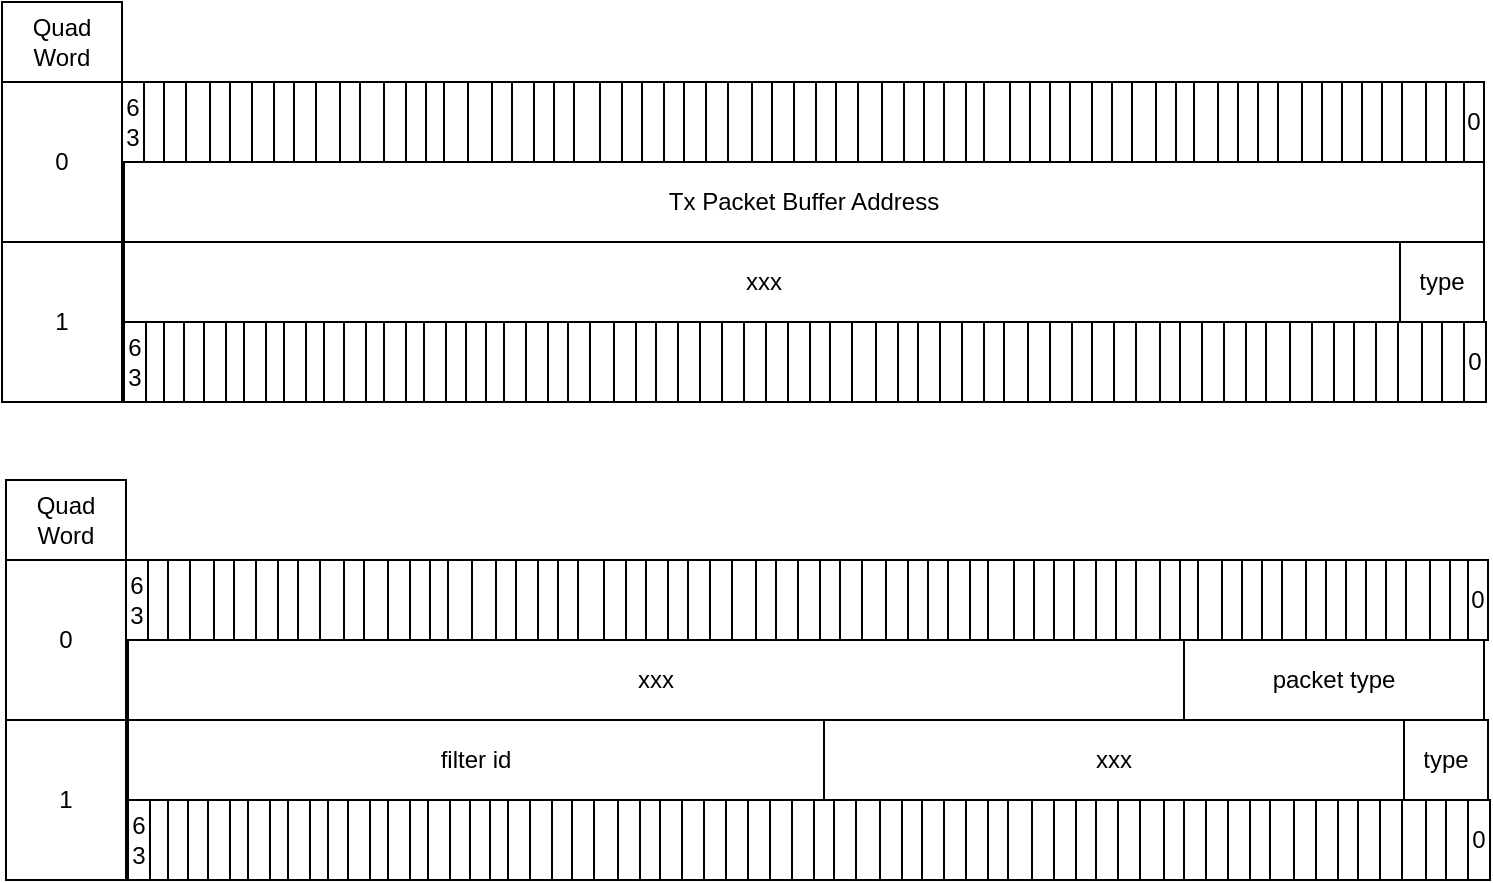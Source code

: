 <mxfile version="20.2.3" type="github">
  <diagram id="qz-nVTfvWQJ1BULRl2s8" name="Page-1">
    <mxGraphModel dx="1888" dy="489" grid="1" gridSize="10" guides="1" tooltips="1" connect="1" arrows="1" fold="1" page="1" pageScale="1" pageWidth="850" pageHeight="1100" math="0" shadow="0">
      <root>
        <mxCell id="0" />
        <mxCell id="1" parent="0" />
        <mxCell id="TTWSgJHcMphLvMV4Wp4F-28" value="" style="shape=table;startSize=0;container=1;collapsible=0;childLayout=tableLayout;" vertex="1" parent="1">
          <mxGeometry x="-721" y="350" width="681" height="40" as="geometry" />
        </mxCell>
        <mxCell id="TTWSgJHcMphLvMV4Wp4F-29" value="" style="shape=tableRow;horizontal=0;startSize=0;swimlaneHead=0;swimlaneBody=0;top=0;left=0;bottom=0;right=0;collapsible=0;dropTarget=0;fillColor=none;points=[[0,0.5],[1,0.5]];portConstraint=eastwest;" vertex="1" parent="TTWSgJHcMphLvMV4Wp4F-28">
          <mxGeometry width="681" height="40" as="geometry" />
        </mxCell>
        <mxCell id="TTWSgJHcMphLvMV4Wp4F-83" value="6&lt;br&gt;3" style="shape=partialRectangle;html=1;whiteSpace=wrap;connectable=0;overflow=hidden;fillColor=none;top=0;left=0;bottom=0;right=0;pointerEvents=1;" vertex="1" parent="TTWSgJHcMphLvMV4Wp4F-29">
          <mxGeometry width="11" height="40" as="geometry">
            <mxRectangle width="11" height="40" as="alternateBounds" />
          </mxGeometry>
        </mxCell>
        <mxCell id="TTWSgJHcMphLvMV4Wp4F-84" style="shape=partialRectangle;html=1;whiteSpace=wrap;connectable=0;overflow=hidden;fillColor=none;top=0;left=0;bottom=0;right=0;pointerEvents=1;" vertex="1" parent="TTWSgJHcMphLvMV4Wp4F-29">
          <mxGeometry x="11" width="10" height="40" as="geometry">
            <mxRectangle width="10" height="40" as="alternateBounds" />
          </mxGeometry>
        </mxCell>
        <mxCell id="TTWSgJHcMphLvMV4Wp4F-85" style="shape=partialRectangle;html=1;whiteSpace=wrap;connectable=0;overflow=hidden;fillColor=none;top=0;left=0;bottom=0;right=0;pointerEvents=1;" vertex="1" parent="TTWSgJHcMphLvMV4Wp4F-29">
          <mxGeometry x="21" width="11" height="40" as="geometry">
            <mxRectangle width="11" height="40" as="alternateBounds" />
          </mxGeometry>
        </mxCell>
        <mxCell id="TTWSgJHcMphLvMV4Wp4F-86" style="shape=partialRectangle;html=1;whiteSpace=wrap;connectable=0;overflow=hidden;fillColor=none;top=0;left=0;bottom=0;right=0;pointerEvents=1;" vertex="1" parent="TTWSgJHcMphLvMV4Wp4F-29">
          <mxGeometry x="32" width="12" height="40" as="geometry">
            <mxRectangle width="12" height="40" as="alternateBounds" />
          </mxGeometry>
        </mxCell>
        <mxCell id="TTWSgJHcMphLvMV4Wp4F-87" style="shape=partialRectangle;html=1;whiteSpace=wrap;connectable=0;overflow=hidden;fillColor=none;top=0;left=0;bottom=0;right=0;pointerEvents=1;" vertex="1" parent="TTWSgJHcMphLvMV4Wp4F-29">
          <mxGeometry x="44" width="10" height="40" as="geometry">
            <mxRectangle width="10" height="40" as="alternateBounds" />
          </mxGeometry>
        </mxCell>
        <mxCell id="TTWSgJHcMphLvMV4Wp4F-88" style="shape=partialRectangle;html=1;whiteSpace=wrap;connectable=0;overflow=hidden;fillColor=none;top=0;left=0;bottom=0;right=0;pointerEvents=1;" vertex="1" parent="TTWSgJHcMphLvMV4Wp4F-29">
          <mxGeometry x="54" width="11" height="40" as="geometry">
            <mxRectangle width="11" height="40" as="alternateBounds" />
          </mxGeometry>
        </mxCell>
        <mxCell id="TTWSgJHcMphLvMV4Wp4F-89" style="shape=partialRectangle;html=1;whiteSpace=wrap;connectable=0;overflow=hidden;fillColor=none;top=0;left=0;bottom=0;right=0;pointerEvents=1;" vertex="1" parent="TTWSgJHcMphLvMV4Wp4F-29">
          <mxGeometry x="65" width="11" height="40" as="geometry">
            <mxRectangle width="11" height="40" as="alternateBounds" />
          </mxGeometry>
        </mxCell>
        <mxCell id="TTWSgJHcMphLvMV4Wp4F-90" style="shape=partialRectangle;html=1;whiteSpace=wrap;connectable=0;overflow=hidden;fillColor=none;top=0;left=0;bottom=0;right=0;pointerEvents=1;" vertex="1" parent="TTWSgJHcMphLvMV4Wp4F-29">
          <mxGeometry x="76" width="10" height="40" as="geometry">
            <mxRectangle width="10" height="40" as="alternateBounds" />
          </mxGeometry>
        </mxCell>
        <mxCell id="TTWSgJHcMphLvMV4Wp4F-91" style="shape=partialRectangle;html=1;whiteSpace=wrap;connectable=0;overflow=hidden;fillColor=none;top=0;left=0;bottom=0;right=0;pointerEvents=1;" vertex="1" parent="TTWSgJHcMphLvMV4Wp4F-29">
          <mxGeometry x="86" width="11" height="40" as="geometry">
            <mxRectangle width="11" height="40" as="alternateBounds" />
          </mxGeometry>
        </mxCell>
        <mxCell id="TTWSgJHcMphLvMV4Wp4F-92" style="shape=partialRectangle;html=1;whiteSpace=wrap;connectable=0;overflow=hidden;fillColor=none;top=0;left=0;bottom=0;right=0;pointerEvents=1;" vertex="1" parent="TTWSgJHcMphLvMV4Wp4F-29">
          <mxGeometry x="97" width="12" height="40" as="geometry">
            <mxRectangle width="12" height="40" as="alternateBounds" />
          </mxGeometry>
        </mxCell>
        <mxCell id="TTWSgJHcMphLvMV4Wp4F-93" style="shape=partialRectangle;html=1;whiteSpace=wrap;connectable=0;overflow=hidden;fillColor=none;top=0;left=0;bottom=0;right=0;pointerEvents=1;" vertex="1" parent="TTWSgJHcMphLvMV4Wp4F-29">
          <mxGeometry x="109" width="10" height="40" as="geometry">
            <mxRectangle width="10" height="40" as="alternateBounds" />
          </mxGeometry>
        </mxCell>
        <mxCell id="TTWSgJHcMphLvMV4Wp4F-94" style="shape=partialRectangle;html=1;whiteSpace=wrap;connectable=0;overflow=hidden;fillColor=none;top=0;left=0;bottom=0;right=0;pointerEvents=1;" vertex="1" parent="TTWSgJHcMphLvMV4Wp4F-29">
          <mxGeometry x="119" width="12" height="40" as="geometry">
            <mxRectangle width="12" height="40" as="alternateBounds" />
          </mxGeometry>
        </mxCell>
        <mxCell id="TTWSgJHcMphLvMV4Wp4F-95" style="shape=partialRectangle;html=1;whiteSpace=wrap;connectable=0;overflow=hidden;fillColor=none;top=0;left=0;bottom=0;right=0;pointerEvents=1;" vertex="1" parent="TTWSgJHcMphLvMV4Wp4F-29">
          <mxGeometry x="131" width="11" height="40" as="geometry">
            <mxRectangle width="11" height="40" as="alternateBounds" />
          </mxGeometry>
        </mxCell>
        <mxCell id="TTWSgJHcMphLvMV4Wp4F-96" style="shape=partialRectangle;html=1;whiteSpace=wrap;connectable=0;overflow=hidden;fillColor=none;top=0;left=0;bottom=0;right=0;pointerEvents=1;" vertex="1" parent="TTWSgJHcMphLvMV4Wp4F-29">
          <mxGeometry x="142" width="10" height="40" as="geometry">
            <mxRectangle width="10" height="40" as="alternateBounds" />
          </mxGeometry>
        </mxCell>
        <mxCell id="TTWSgJHcMphLvMV4Wp4F-97" style="shape=partialRectangle;html=1;whiteSpace=wrap;connectable=0;overflow=hidden;fillColor=none;top=0;left=0;bottom=0;right=0;pointerEvents=1;" vertex="1" parent="TTWSgJHcMphLvMV4Wp4F-29">
          <mxGeometry x="152" width="9" height="40" as="geometry">
            <mxRectangle width="9" height="40" as="alternateBounds" />
          </mxGeometry>
        </mxCell>
        <mxCell id="TTWSgJHcMphLvMV4Wp4F-98" style="shape=partialRectangle;html=1;whiteSpace=wrap;connectable=0;overflow=hidden;fillColor=none;top=0;left=0;bottom=0;right=0;pointerEvents=1;" vertex="1" parent="TTWSgJHcMphLvMV4Wp4F-29">
          <mxGeometry x="161" width="12" height="40" as="geometry">
            <mxRectangle width="12" height="40" as="alternateBounds" />
          </mxGeometry>
        </mxCell>
        <mxCell id="TTWSgJHcMphLvMV4Wp4F-99" style="shape=partialRectangle;html=1;whiteSpace=wrap;connectable=0;overflow=hidden;fillColor=none;top=0;left=0;bottom=0;right=0;pointerEvents=1;" vertex="1" parent="TTWSgJHcMphLvMV4Wp4F-29">
          <mxGeometry x="173" width="12" height="40" as="geometry">
            <mxRectangle width="12" height="40" as="alternateBounds" />
          </mxGeometry>
        </mxCell>
        <mxCell id="TTWSgJHcMphLvMV4Wp4F-100" style="shape=partialRectangle;html=1;whiteSpace=wrap;connectable=0;overflow=hidden;fillColor=none;top=0;left=0;bottom=0;right=0;pointerEvents=1;" vertex="1" parent="TTWSgJHcMphLvMV4Wp4F-29">
          <mxGeometry x="185" width="10" height="40" as="geometry">
            <mxRectangle width="10" height="40" as="alternateBounds" />
          </mxGeometry>
        </mxCell>
        <mxCell id="TTWSgJHcMphLvMV4Wp4F-101" style="shape=partialRectangle;html=1;whiteSpace=wrap;connectable=0;overflow=hidden;fillColor=none;top=0;left=0;bottom=0;right=0;pointerEvents=1;" vertex="1" parent="TTWSgJHcMphLvMV4Wp4F-29">
          <mxGeometry x="195" width="11" height="40" as="geometry">
            <mxRectangle width="11" height="40" as="alternateBounds" />
          </mxGeometry>
        </mxCell>
        <mxCell id="TTWSgJHcMphLvMV4Wp4F-102" style="shape=partialRectangle;html=1;whiteSpace=wrap;connectable=0;overflow=hidden;fillColor=none;top=0;left=0;bottom=0;right=0;pointerEvents=1;" vertex="1" parent="TTWSgJHcMphLvMV4Wp4F-29">
          <mxGeometry x="206" width="10" height="40" as="geometry">
            <mxRectangle width="10" height="40" as="alternateBounds" />
          </mxGeometry>
        </mxCell>
        <mxCell id="TTWSgJHcMphLvMV4Wp4F-103" style="shape=partialRectangle;html=1;whiteSpace=wrap;connectable=0;overflow=hidden;fillColor=none;top=0;left=0;bottom=0;right=0;pointerEvents=1;" vertex="1" parent="TTWSgJHcMphLvMV4Wp4F-29">
          <mxGeometry x="216" width="10" height="40" as="geometry">
            <mxRectangle width="10" height="40" as="alternateBounds" />
          </mxGeometry>
        </mxCell>
        <mxCell id="TTWSgJHcMphLvMV4Wp4F-104" style="shape=partialRectangle;html=1;whiteSpace=wrap;connectable=0;overflow=hidden;fillColor=none;top=0;left=0;bottom=0;right=0;pointerEvents=1;" vertex="1" parent="TTWSgJHcMphLvMV4Wp4F-29">
          <mxGeometry x="226" width="13" height="40" as="geometry">
            <mxRectangle width="13" height="40" as="alternateBounds" />
          </mxGeometry>
        </mxCell>
        <mxCell id="TTWSgJHcMphLvMV4Wp4F-105" style="shape=partialRectangle;html=1;whiteSpace=wrap;connectable=0;overflow=hidden;fillColor=none;top=0;left=0;bottom=0;right=0;pointerEvents=1;" vertex="1" parent="TTWSgJHcMphLvMV4Wp4F-29">
          <mxGeometry x="239" width="11" height="40" as="geometry">
            <mxRectangle width="11" height="40" as="alternateBounds" />
          </mxGeometry>
        </mxCell>
        <mxCell id="TTWSgJHcMphLvMV4Wp4F-106" style="shape=partialRectangle;html=1;whiteSpace=wrap;connectable=0;overflow=hidden;fillColor=none;top=0;left=0;bottom=0;right=0;pointerEvents=1;" vertex="1" parent="TTWSgJHcMphLvMV4Wp4F-29">
          <mxGeometry x="250" width="10" height="40" as="geometry">
            <mxRectangle width="10" height="40" as="alternateBounds" />
          </mxGeometry>
        </mxCell>
        <mxCell id="TTWSgJHcMphLvMV4Wp4F-107" style="shape=partialRectangle;html=1;whiteSpace=wrap;connectable=0;overflow=hidden;fillColor=none;top=0;left=0;bottom=0;right=0;pointerEvents=1;" vertex="1" parent="TTWSgJHcMphLvMV4Wp4F-29">
          <mxGeometry x="260" width="11" height="40" as="geometry">
            <mxRectangle width="11" height="40" as="alternateBounds" />
          </mxGeometry>
        </mxCell>
        <mxCell id="TTWSgJHcMphLvMV4Wp4F-108" style="shape=partialRectangle;html=1;whiteSpace=wrap;connectable=0;overflow=hidden;fillColor=none;top=0;left=0;bottom=0;right=0;pointerEvents=1;" vertex="1" parent="TTWSgJHcMphLvMV4Wp4F-29">
          <mxGeometry x="271" width="10" height="40" as="geometry">
            <mxRectangle width="10" height="40" as="alternateBounds" />
          </mxGeometry>
        </mxCell>
        <mxCell id="TTWSgJHcMphLvMV4Wp4F-109" style="shape=partialRectangle;html=1;whiteSpace=wrap;connectable=0;overflow=hidden;fillColor=none;top=0;left=0;bottom=0;right=0;pointerEvents=1;" vertex="1" parent="TTWSgJHcMphLvMV4Wp4F-29">
          <mxGeometry x="281" width="11" height="40" as="geometry">
            <mxRectangle width="11" height="40" as="alternateBounds" />
          </mxGeometry>
        </mxCell>
        <mxCell id="TTWSgJHcMphLvMV4Wp4F-110" style="shape=partialRectangle;html=1;whiteSpace=wrap;connectable=0;overflow=hidden;fillColor=none;top=0;left=0;bottom=0;right=0;pointerEvents=1;" vertex="1" parent="TTWSgJHcMphLvMV4Wp4F-29">
          <mxGeometry x="292" width="11" height="40" as="geometry">
            <mxRectangle width="11" height="40" as="alternateBounds" />
          </mxGeometry>
        </mxCell>
        <mxCell id="TTWSgJHcMphLvMV4Wp4F-111" style="shape=partialRectangle;html=1;whiteSpace=wrap;connectable=0;overflow=hidden;fillColor=none;top=0;left=0;bottom=0;right=0;pointerEvents=1;" vertex="1" parent="TTWSgJHcMphLvMV4Wp4F-29">
          <mxGeometry x="303" width="12" height="40" as="geometry">
            <mxRectangle width="12" height="40" as="alternateBounds" />
          </mxGeometry>
        </mxCell>
        <mxCell id="TTWSgJHcMphLvMV4Wp4F-112" style="shape=partialRectangle;html=1;whiteSpace=wrap;connectable=0;overflow=hidden;fillColor=none;top=0;left=0;bottom=0;right=0;pointerEvents=1;" vertex="1" parent="TTWSgJHcMphLvMV4Wp4F-29">
          <mxGeometry x="315" width="10" height="40" as="geometry">
            <mxRectangle width="10" height="40" as="alternateBounds" />
          </mxGeometry>
        </mxCell>
        <mxCell id="TTWSgJHcMphLvMV4Wp4F-113" style="shape=partialRectangle;html=1;whiteSpace=wrap;connectable=0;overflow=hidden;fillColor=none;top=0;left=0;bottom=0;right=0;pointerEvents=1;" vertex="1" parent="TTWSgJHcMphLvMV4Wp4F-29">
          <mxGeometry x="325" width="11" height="40" as="geometry">
            <mxRectangle width="11" height="40" as="alternateBounds" />
          </mxGeometry>
        </mxCell>
        <mxCell id="TTWSgJHcMphLvMV4Wp4F-114" style="shape=partialRectangle;html=1;whiteSpace=wrap;connectable=0;overflow=hidden;fillColor=none;top=0;left=0;bottom=0;right=0;pointerEvents=1;" vertex="1" parent="TTWSgJHcMphLvMV4Wp4F-29">
          <mxGeometry x="336" width="11" height="40" as="geometry">
            <mxRectangle width="11" height="40" as="alternateBounds" />
          </mxGeometry>
        </mxCell>
        <mxCell id="TTWSgJHcMphLvMV4Wp4F-82" style="shape=partialRectangle;html=1;whiteSpace=wrap;connectable=0;overflow=hidden;fillColor=none;top=0;left=0;bottom=0;right=0;pointerEvents=1;" vertex="1" parent="TTWSgJHcMphLvMV4Wp4F-29">
          <mxGeometry x="347" width="10" height="40" as="geometry">
            <mxRectangle width="10" height="40" as="alternateBounds" />
          </mxGeometry>
        </mxCell>
        <mxCell id="TTWSgJHcMphLvMV4Wp4F-81" style="shape=partialRectangle;html=1;whiteSpace=wrap;connectable=0;overflow=hidden;fillColor=none;top=0;left=0;bottom=0;right=0;pointerEvents=1;" vertex="1" parent="TTWSgJHcMphLvMV4Wp4F-29">
          <mxGeometry x="357" width="11" height="40" as="geometry">
            <mxRectangle width="11" height="40" as="alternateBounds" />
          </mxGeometry>
        </mxCell>
        <mxCell id="TTWSgJHcMphLvMV4Wp4F-80" style="shape=partialRectangle;html=1;whiteSpace=wrap;connectable=0;overflow=hidden;fillColor=none;top=0;left=0;bottom=0;right=0;pointerEvents=1;" vertex="1" parent="TTWSgJHcMphLvMV4Wp4F-29">
          <mxGeometry x="368" width="12" height="40" as="geometry">
            <mxRectangle width="12" height="40" as="alternateBounds" />
          </mxGeometry>
        </mxCell>
        <mxCell id="TTWSgJHcMphLvMV4Wp4F-78" style="shape=partialRectangle;html=1;whiteSpace=wrap;connectable=0;overflow=hidden;fillColor=none;top=0;left=0;bottom=0;right=0;pointerEvents=1;" vertex="1" parent="TTWSgJHcMphLvMV4Wp4F-29">
          <mxGeometry x="380" width="11" height="40" as="geometry">
            <mxRectangle width="11" height="40" as="alternateBounds" />
          </mxGeometry>
        </mxCell>
        <mxCell id="TTWSgJHcMphLvMV4Wp4F-30" value="" style="shape=partialRectangle;html=1;whiteSpace=wrap;connectable=0;overflow=hidden;fillColor=none;top=0;left=0;bottom=0;right=0;pointerEvents=1;" vertex="1" parent="TTWSgJHcMphLvMV4Wp4F-29">
          <mxGeometry x="391" width="10" height="40" as="geometry">
            <mxRectangle width="10" height="40" as="alternateBounds" />
          </mxGeometry>
        </mxCell>
        <mxCell id="TTWSgJHcMphLvMV4Wp4F-31" value="" style="shape=partialRectangle;html=1;whiteSpace=wrap;connectable=0;overflow=hidden;fillColor=none;top=0;left=0;bottom=0;right=0;pointerEvents=1;" vertex="1" parent="TTWSgJHcMphLvMV4Wp4F-29">
          <mxGeometry x="401" width="10" height="40" as="geometry">
            <mxRectangle width="10" height="40" as="alternateBounds" />
          </mxGeometry>
        </mxCell>
        <mxCell id="TTWSgJHcMphLvMV4Wp4F-32" value="" style="shape=partialRectangle;html=1;whiteSpace=wrap;connectable=0;overflow=hidden;fillColor=none;top=0;left=0;bottom=0;right=0;pointerEvents=1;" vertex="1" parent="TTWSgJHcMphLvMV4Wp4F-29">
          <mxGeometry x="411" width="11" height="40" as="geometry">
            <mxRectangle width="11" height="40" as="alternateBounds" />
          </mxGeometry>
        </mxCell>
        <mxCell id="TTWSgJHcMphLvMV4Wp4F-33" value="" style="shape=partialRectangle;html=1;whiteSpace=wrap;connectable=0;overflow=hidden;fillColor=none;top=0;left=0;bottom=0;right=0;pointerEvents=1;" vertex="1" parent="TTWSgJHcMphLvMV4Wp4F-29">
          <mxGeometry x="422" width="9" height="40" as="geometry">
            <mxRectangle width="9" height="40" as="alternateBounds" />
          </mxGeometry>
        </mxCell>
        <mxCell id="TTWSgJHcMphLvMV4Wp4F-34" value="" style="shape=partialRectangle;html=1;whiteSpace=wrap;connectable=0;overflow=hidden;fillColor=none;top=0;left=0;bottom=0;right=0;pointerEvents=1;" vertex="1" parent="TTWSgJHcMphLvMV4Wp4F-29">
          <mxGeometry x="431" width="13" height="40" as="geometry">
            <mxRectangle width="13" height="40" as="alternateBounds" />
          </mxGeometry>
        </mxCell>
        <mxCell id="TTWSgJHcMphLvMV4Wp4F-35" value="" style="shape=partialRectangle;html=1;whiteSpace=wrap;connectable=0;overflow=hidden;fillColor=none;top=0;left=0;bottom=0;right=0;pointerEvents=1;" vertex="1" parent="TTWSgJHcMphLvMV4Wp4F-29">
          <mxGeometry x="444" width="10" height="40" as="geometry">
            <mxRectangle width="10" height="40" as="alternateBounds" />
          </mxGeometry>
        </mxCell>
        <mxCell id="TTWSgJHcMphLvMV4Wp4F-36" value="" style="shape=partialRectangle;html=1;whiteSpace=wrap;connectable=0;overflow=hidden;fillColor=none;top=0;left=0;bottom=0;right=0;pointerEvents=1;" vertex="1" parent="TTWSgJHcMphLvMV4Wp4F-29">
          <mxGeometry x="454" width="10" height="40" as="geometry">
            <mxRectangle width="10" height="40" as="alternateBounds" />
          </mxGeometry>
        </mxCell>
        <mxCell id="TTWSgJHcMphLvMV4Wp4F-37" value="" style="shape=partialRectangle;html=1;whiteSpace=wrap;connectable=0;overflow=hidden;fillColor=none;top=0;left=0;bottom=0;right=0;pointerEvents=1;" vertex="1" parent="TTWSgJHcMphLvMV4Wp4F-29">
          <mxGeometry x="464" width="10" height="40" as="geometry">
            <mxRectangle width="10" height="40" as="alternateBounds" />
          </mxGeometry>
        </mxCell>
        <mxCell id="TTWSgJHcMphLvMV4Wp4F-38" value="" style="shape=partialRectangle;html=1;whiteSpace=wrap;connectable=0;overflow=hidden;fillColor=none;top=0;left=0;bottom=0;right=0;pointerEvents=1;" vertex="1" parent="TTWSgJHcMphLvMV4Wp4F-29">
          <mxGeometry x="474" width="11" height="40" as="geometry">
            <mxRectangle width="11" height="40" as="alternateBounds" />
          </mxGeometry>
        </mxCell>
        <mxCell id="TTWSgJHcMphLvMV4Wp4F-39" value="" style="shape=partialRectangle;html=1;whiteSpace=wrap;connectable=0;overflow=hidden;fillColor=none;top=0;left=0;bottom=0;right=0;pointerEvents=1;" vertex="1" parent="TTWSgJHcMphLvMV4Wp4F-29">
          <mxGeometry x="485" width="10" height="40" as="geometry">
            <mxRectangle width="10" height="40" as="alternateBounds" />
          </mxGeometry>
        </mxCell>
        <mxCell id="TTWSgJHcMphLvMV4Wp4F-40" value="" style="shape=partialRectangle;html=1;whiteSpace=wrap;connectable=0;overflow=hidden;fillColor=none;top=0;left=0;bottom=0;right=0;pointerEvents=1;" vertex="1" parent="TTWSgJHcMphLvMV4Wp4F-29">
          <mxGeometry x="495" width="10" height="40" as="geometry">
            <mxRectangle width="10" height="40" as="alternateBounds" />
          </mxGeometry>
        </mxCell>
        <mxCell id="TTWSgJHcMphLvMV4Wp4F-41" value="" style="shape=partialRectangle;html=1;whiteSpace=wrap;connectable=0;overflow=hidden;fillColor=none;top=0;left=0;bottom=0;right=0;pointerEvents=1;" vertex="1" parent="TTWSgJHcMphLvMV4Wp4F-29">
          <mxGeometry x="505" width="12" height="40" as="geometry">
            <mxRectangle width="12" height="40" as="alternateBounds" />
          </mxGeometry>
        </mxCell>
        <mxCell id="TTWSgJHcMphLvMV4Wp4F-42" value="" style="shape=partialRectangle;html=1;whiteSpace=wrap;connectable=0;overflow=hidden;fillColor=none;top=0;left=0;bottom=0;right=0;pointerEvents=1;" vertex="1" parent="TTWSgJHcMphLvMV4Wp4F-29">
          <mxGeometry x="517" width="10" height="40" as="geometry">
            <mxRectangle width="10" height="40" as="alternateBounds" />
          </mxGeometry>
        </mxCell>
        <mxCell id="TTWSgJHcMphLvMV4Wp4F-43" value="" style="shape=partialRectangle;html=1;whiteSpace=wrap;connectable=0;overflow=hidden;fillColor=none;top=0;left=0;bottom=0;right=0;pointerEvents=1;" vertex="1" parent="TTWSgJHcMphLvMV4Wp4F-29">
          <mxGeometry x="527" width="9" height="40" as="geometry">
            <mxRectangle width="9" height="40" as="alternateBounds" />
          </mxGeometry>
        </mxCell>
        <mxCell id="TTWSgJHcMphLvMV4Wp4F-44" value="" style="shape=partialRectangle;html=1;whiteSpace=wrap;connectable=0;overflow=hidden;fillColor=none;top=0;left=0;bottom=0;right=0;pointerEvents=1;" vertex="1" parent="TTWSgJHcMphLvMV4Wp4F-29">
          <mxGeometry x="536" width="12" height="40" as="geometry">
            <mxRectangle width="12" height="40" as="alternateBounds" />
          </mxGeometry>
        </mxCell>
        <mxCell id="TTWSgJHcMphLvMV4Wp4F-45" value="" style="shape=partialRectangle;html=1;whiteSpace=wrap;connectable=0;overflow=hidden;fillColor=none;top=0;left=0;bottom=0;right=0;pointerEvents=1;" vertex="1" parent="TTWSgJHcMphLvMV4Wp4F-29">
          <mxGeometry x="548" width="10" height="40" as="geometry">
            <mxRectangle width="10" height="40" as="alternateBounds" />
          </mxGeometry>
        </mxCell>
        <mxCell id="TTWSgJHcMphLvMV4Wp4F-46" value="" style="shape=partialRectangle;html=1;whiteSpace=wrap;connectable=0;overflow=hidden;fillColor=none;top=0;left=0;bottom=0;right=0;pointerEvents=1;" vertex="1" parent="TTWSgJHcMphLvMV4Wp4F-29">
          <mxGeometry x="558" width="10" height="40" as="geometry">
            <mxRectangle width="10" height="40" as="alternateBounds" />
          </mxGeometry>
        </mxCell>
        <mxCell id="TTWSgJHcMphLvMV4Wp4F-47" value="" style="shape=partialRectangle;html=1;whiteSpace=wrap;connectable=0;overflow=hidden;fillColor=none;top=0;left=0;bottom=0;right=0;pointerEvents=1;" vertex="1" parent="TTWSgJHcMphLvMV4Wp4F-29">
          <mxGeometry x="568" width="10" height="40" as="geometry">
            <mxRectangle width="10" height="40" as="alternateBounds" />
          </mxGeometry>
        </mxCell>
        <mxCell id="TTWSgJHcMphLvMV4Wp4F-48" value="" style="shape=partialRectangle;html=1;whiteSpace=wrap;connectable=0;overflow=hidden;fillColor=none;top=0;left=0;bottom=0;right=0;pointerEvents=1;" vertex="1" parent="TTWSgJHcMphLvMV4Wp4F-29">
          <mxGeometry x="578" width="12" height="40" as="geometry">
            <mxRectangle width="12" height="40" as="alternateBounds" />
          </mxGeometry>
        </mxCell>
        <mxCell id="TTWSgJHcMphLvMV4Wp4F-49" value="" style="shape=partialRectangle;html=1;whiteSpace=wrap;connectable=0;overflow=hidden;fillColor=none;top=0;left=0;bottom=0;right=0;pointerEvents=1;" vertex="1" parent="TTWSgJHcMphLvMV4Wp4F-29">
          <mxGeometry x="590" width="10" height="40" as="geometry">
            <mxRectangle width="10" height="40" as="alternateBounds" />
          </mxGeometry>
        </mxCell>
        <mxCell id="TTWSgJHcMphLvMV4Wp4F-71" style="shape=partialRectangle;html=1;whiteSpace=wrap;connectable=0;overflow=hidden;fillColor=none;top=0;left=0;bottom=0;right=0;pointerEvents=1;" vertex="1" parent="TTWSgJHcMphLvMV4Wp4F-29">
          <mxGeometry x="600" width="10" height="40" as="geometry">
            <mxRectangle width="10" height="40" as="alternateBounds" />
          </mxGeometry>
        </mxCell>
        <mxCell id="TTWSgJHcMphLvMV4Wp4F-72" style="shape=partialRectangle;html=1;whiteSpace=wrap;connectable=0;overflow=hidden;fillColor=none;top=0;left=0;bottom=0;right=0;pointerEvents=1;" vertex="1" parent="TTWSgJHcMphLvMV4Wp4F-29">
          <mxGeometry x="610" width="10" height="40" as="geometry">
            <mxRectangle width="10" height="40" as="alternateBounds" />
          </mxGeometry>
        </mxCell>
        <mxCell id="TTWSgJHcMphLvMV4Wp4F-73" style="shape=partialRectangle;html=1;whiteSpace=wrap;connectable=0;overflow=hidden;fillColor=none;top=0;left=0;bottom=0;right=0;pointerEvents=1;" vertex="1" parent="TTWSgJHcMphLvMV4Wp4F-29">
          <mxGeometry x="620" width="10" height="40" as="geometry">
            <mxRectangle width="10" height="40" as="alternateBounds" />
          </mxGeometry>
        </mxCell>
        <mxCell id="TTWSgJHcMphLvMV4Wp4F-74" style="shape=partialRectangle;html=1;whiteSpace=wrap;connectable=0;overflow=hidden;fillColor=none;top=0;left=0;bottom=0;right=0;pointerEvents=1;" vertex="1" parent="TTWSgJHcMphLvMV4Wp4F-29">
          <mxGeometry x="630" width="10" height="40" as="geometry">
            <mxRectangle width="10" height="40" as="alternateBounds" />
          </mxGeometry>
        </mxCell>
        <mxCell id="TTWSgJHcMphLvMV4Wp4F-75" style="shape=partialRectangle;html=1;whiteSpace=wrap;connectable=0;overflow=hidden;fillColor=none;top=0;left=0;bottom=0;right=0;pointerEvents=1;" vertex="1" parent="TTWSgJHcMphLvMV4Wp4F-29">
          <mxGeometry x="640" width="12" height="40" as="geometry">
            <mxRectangle width="12" height="40" as="alternateBounds" />
          </mxGeometry>
        </mxCell>
        <mxCell id="TTWSgJHcMphLvMV4Wp4F-76" style="shape=partialRectangle;html=1;whiteSpace=wrap;connectable=0;overflow=hidden;fillColor=none;top=0;left=0;bottom=0;right=0;pointerEvents=1;" vertex="1" parent="TTWSgJHcMphLvMV4Wp4F-29">
          <mxGeometry x="652" width="10" height="40" as="geometry">
            <mxRectangle width="10" height="40" as="alternateBounds" />
          </mxGeometry>
        </mxCell>
        <mxCell id="TTWSgJHcMphLvMV4Wp4F-77" style="shape=partialRectangle;html=1;whiteSpace=wrap;connectable=0;overflow=hidden;fillColor=none;top=0;left=0;bottom=0;right=0;pointerEvents=1;" vertex="1" parent="TTWSgJHcMphLvMV4Wp4F-29">
          <mxGeometry x="662" width="9" height="40" as="geometry">
            <mxRectangle width="9" height="40" as="alternateBounds" />
          </mxGeometry>
        </mxCell>
        <mxCell id="TTWSgJHcMphLvMV4Wp4F-230" value="0" style="shape=partialRectangle;html=1;whiteSpace=wrap;connectable=0;overflow=hidden;fillColor=none;top=0;left=0;bottom=0;right=0;pointerEvents=1;" vertex="1" parent="TTWSgJHcMphLvMV4Wp4F-29">
          <mxGeometry x="671" width="10" height="40" as="geometry">
            <mxRectangle width="10" height="40" as="alternateBounds" />
          </mxGeometry>
        </mxCell>
        <mxCell id="TTWSgJHcMphLvMV4Wp4F-115" value="" style="shape=table;startSize=0;container=1;collapsible=0;childLayout=tableLayout;" vertex="1" parent="1">
          <mxGeometry x="-720" y="470" width="681" height="40" as="geometry" />
        </mxCell>
        <mxCell id="TTWSgJHcMphLvMV4Wp4F-116" value="" style="shape=tableRow;horizontal=0;startSize=0;swimlaneHead=0;swimlaneBody=0;top=0;left=0;bottom=0;right=0;collapsible=0;dropTarget=0;fillColor=none;points=[[0,0.5],[1,0.5]];portConstraint=eastwest;" vertex="1" parent="TTWSgJHcMphLvMV4Wp4F-115">
          <mxGeometry width="681" height="40" as="geometry" />
        </mxCell>
        <mxCell id="TTWSgJHcMphLvMV4Wp4F-117" value="6&lt;br&gt;3" style="shape=partialRectangle;html=1;whiteSpace=wrap;connectable=0;overflow=hidden;fillColor=none;top=0;left=0;bottom=0;right=0;pointerEvents=1;" vertex="1" parent="TTWSgJHcMphLvMV4Wp4F-116">
          <mxGeometry width="11" height="40" as="geometry">
            <mxRectangle width="11" height="40" as="alternateBounds" />
          </mxGeometry>
        </mxCell>
        <mxCell id="TTWSgJHcMphLvMV4Wp4F-118" value="" style="shape=partialRectangle;html=1;whiteSpace=wrap;connectable=0;overflow=hidden;fillColor=none;top=0;left=0;bottom=0;right=0;pointerEvents=1;" vertex="1" parent="TTWSgJHcMphLvMV4Wp4F-116">
          <mxGeometry x="11" width="9" height="40" as="geometry">
            <mxRectangle width="9" height="40" as="alternateBounds" />
          </mxGeometry>
        </mxCell>
        <mxCell id="TTWSgJHcMphLvMV4Wp4F-119" value="" style="shape=partialRectangle;html=1;whiteSpace=wrap;connectable=0;overflow=hidden;fillColor=none;top=0;left=0;bottom=0;right=0;pointerEvents=1;" vertex="1" parent="TTWSgJHcMphLvMV4Wp4F-116">
          <mxGeometry x="20" width="10" height="40" as="geometry">
            <mxRectangle width="10" height="40" as="alternateBounds" />
          </mxGeometry>
        </mxCell>
        <mxCell id="TTWSgJHcMphLvMV4Wp4F-120" value="" style="shape=partialRectangle;html=1;whiteSpace=wrap;connectable=0;overflow=hidden;fillColor=none;top=0;left=0;bottom=0;right=0;pointerEvents=1;" vertex="1" parent="TTWSgJHcMphLvMV4Wp4F-116">
          <mxGeometry x="30" width="10" height="40" as="geometry">
            <mxRectangle width="10" height="40" as="alternateBounds" />
          </mxGeometry>
        </mxCell>
        <mxCell id="TTWSgJHcMphLvMV4Wp4F-121" value="" style="shape=partialRectangle;html=1;whiteSpace=wrap;connectable=0;overflow=hidden;fillColor=none;top=0;left=0;bottom=0;right=0;pointerEvents=1;" vertex="1" parent="TTWSgJHcMphLvMV4Wp4F-116">
          <mxGeometry x="40" width="11" height="40" as="geometry">
            <mxRectangle width="11" height="40" as="alternateBounds" />
          </mxGeometry>
        </mxCell>
        <mxCell id="TTWSgJHcMphLvMV4Wp4F-122" value="" style="shape=partialRectangle;html=1;whiteSpace=wrap;connectable=0;overflow=hidden;fillColor=none;top=0;left=0;bottom=0;right=0;pointerEvents=1;" vertex="1" parent="TTWSgJHcMphLvMV4Wp4F-116">
          <mxGeometry x="51" width="9" height="40" as="geometry">
            <mxRectangle width="9" height="40" as="alternateBounds" />
          </mxGeometry>
        </mxCell>
        <mxCell id="TTWSgJHcMphLvMV4Wp4F-123" value="" style="shape=partialRectangle;html=1;whiteSpace=wrap;connectable=0;overflow=hidden;fillColor=none;top=0;left=0;bottom=0;right=0;pointerEvents=1;" vertex="1" parent="TTWSgJHcMphLvMV4Wp4F-116">
          <mxGeometry x="60" width="11" height="40" as="geometry">
            <mxRectangle width="11" height="40" as="alternateBounds" />
          </mxGeometry>
        </mxCell>
        <mxCell id="TTWSgJHcMphLvMV4Wp4F-124" value="" style="shape=partialRectangle;html=1;whiteSpace=wrap;connectable=0;overflow=hidden;fillColor=none;top=0;left=0;bottom=0;right=0;pointerEvents=1;" vertex="1" parent="TTWSgJHcMphLvMV4Wp4F-116">
          <mxGeometry x="71" width="9" height="40" as="geometry">
            <mxRectangle width="9" height="40" as="alternateBounds" />
          </mxGeometry>
        </mxCell>
        <mxCell id="TTWSgJHcMphLvMV4Wp4F-125" value="" style="shape=partialRectangle;html=1;whiteSpace=wrap;connectable=0;overflow=hidden;fillColor=none;top=0;left=0;bottom=0;right=0;pointerEvents=1;" vertex="1" parent="TTWSgJHcMphLvMV4Wp4F-116">
          <mxGeometry x="80" width="11" height="40" as="geometry">
            <mxRectangle width="11" height="40" as="alternateBounds" />
          </mxGeometry>
        </mxCell>
        <mxCell id="TTWSgJHcMphLvMV4Wp4F-126" value="" style="shape=partialRectangle;html=1;whiteSpace=wrap;connectable=0;overflow=hidden;fillColor=none;top=0;left=0;bottom=0;right=0;pointerEvents=1;" vertex="1" parent="TTWSgJHcMphLvMV4Wp4F-116">
          <mxGeometry x="91" width="9" height="40" as="geometry">
            <mxRectangle width="9" height="40" as="alternateBounds" />
          </mxGeometry>
        </mxCell>
        <mxCell id="TTWSgJHcMphLvMV4Wp4F-127" value="" style="shape=partialRectangle;html=1;whiteSpace=wrap;connectable=0;overflow=hidden;fillColor=none;top=0;left=0;bottom=0;right=0;pointerEvents=1;" vertex="1" parent="TTWSgJHcMphLvMV4Wp4F-116">
          <mxGeometry x="100" width="10" height="40" as="geometry">
            <mxRectangle width="10" height="40" as="alternateBounds" />
          </mxGeometry>
        </mxCell>
        <mxCell id="TTWSgJHcMphLvMV4Wp4F-128" value="" style="shape=partialRectangle;html=1;whiteSpace=wrap;connectable=0;overflow=hidden;fillColor=none;top=0;left=0;bottom=0;right=0;pointerEvents=1;" vertex="1" parent="TTWSgJHcMphLvMV4Wp4F-116">
          <mxGeometry x="110" width="11" height="40" as="geometry">
            <mxRectangle width="11" height="40" as="alternateBounds" />
          </mxGeometry>
        </mxCell>
        <mxCell id="TTWSgJHcMphLvMV4Wp4F-129" value="" style="shape=partialRectangle;html=1;whiteSpace=wrap;connectable=0;overflow=hidden;fillColor=none;top=0;left=0;bottom=0;right=0;pointerEvents=1;" vertex="1" parent="TTWSgJHcMphLvMV4Wp4F-116">
          <mxGeometry x="121" width="9" height="40" as="geometry">
            <mxRectangle width="9" height="40" as="alternateBounds" />
          </mxGeometry>
        </mxCell>
        <mxCell id="TTWSgJHcMphLvMV4Wp4F-130" value="" style="shape=partialRectangle;html=1;whiteSpace=wrap;connectable=0;overflow=hidden;fillColor=none;top=0;left=0;bottom=0;right=0;pointerEvents=1;" vertex="1" parent="TTWSgJHcMphLvMV4Wp4F-116">
          <mxGeometry x="130" width="11" height="40" as="geometry">
            <mxRectangle width="11" height="40" as="alternateBounds" />
          </mxGeometry>
        </mxCell>
        <mxCell id="TTWSgJHcMphLvMV4Wp4F-131" value="" style="shape=partialRectangle;html=1;whiteSpace=wrap;connectable=0;overflow=hidden;fillColor=none;top=0;left=0;bottom=0;right=0;pointerEvents=1;" vertex="1" parent="TTWSgJHcMphLvMV4Wp4F-116">
          <mxGeometry x="141" width="9" height="40" as="geometry">
            <mxRectangle width="9" height="40" as="alternateBounds" />
          </mxGeometry>
        </mxCell>
        <mxCell id="TTWSgJHcMphLvMV4Wp4F-132" value="" style="shape=partialRectangle;html=1;whiteSpace=wrap;connectable=0;overflow=hidden;fillColor=none;top=0;left=0;bottom=0;right=0;pointerEvents=1;" vertex="1" parent="TTWSgJHcMphLvMV4Wp4F-116">
          <mxGeometry x="150" width="11" height="40" as="geometry">
            <mxRectangle width="11" height="40" as="alternateBounds" />
          </mxGeometry>
        </mxCell>
        <mxCell id="TTWSgJHcMphLvMV4Wp4F-133" value="" style="shape=partialRectangle;html=1;whiteSpace=wrap;connectable=0;overflow=hidden;fillColor=none;top=0;left=0;bottom=0;right=0;pointerEvents=1;" vertex="1" parent="TTWSgJHcMphLvMV4Wp4F-116">
          <mxGeometry x="161" width="10" height="40" as="geometry">
            <mxRectangle width="10" height="40" as="alternateBounds" />
          </mxGeometry>
        </mxCell>
        <mxCell id="TTWSgJHcMphLvMV4Wp4F-134" value="" style="shape=partialRectangle;html=1;whiteSpace=wrap;connectable=0;overflow=hidden;fillColor=none;top=0;left=0;bottom=0;right=0;pointerEvents=1;" vertex="1" parent="TTWSgJHcMphLvMV4Wp4F-116">
          <mxGeometry x="171" width="10" height="40" as="geometry">
            <mxRectangle width="10" height="40" as="alternateBounds" />
          </mxGeometry>
        </mxCell>
        <mxCell id="TTWSgJHcMphLvMV4Wp4F-135" value="" style="shape=partialRectangle;html=1;whiteSpace=wrap;connectable=0;overflow=hidden;fillColor=none;top=0;left=0;bottom=0;right=0;pointerEvents=1;" vertex="1" parent="TTWSgJHcMphLvMV4Wp4F-116">
          <mxGeometry x="181" width="9" height="40" as="geometry">
            <mxRectangle width="9" height="40" as="alternateBounds" />
          </mxGeometry>
        </mxCell>
        <mxCell id="TTWSgJHcMphLvMV4Wp4F-136" value="" style="shape=partialRectangle;html=1;whiteSpace=wrap;connectable=0;overflow=hidden;fillColor=none;top=0;left=0;bottom=0;right=0;pointerEvents=1;" vertex="1" parent="TTWSgJHcMphLvMV4Wp4F-116">
          <mxGeometry x="190" width="11" height="40" as="geometry">
            <mxRectangle width="11" height="40" as="alternateBounds" />
          </mxGeometry>
        </mxCell>
        <mxCell id="TTWSgJHcMphLvMV4Wp4F-186" style="shape=partialRectangle;html=1;whiteSpace=wrap;connectable=0;overflow=hidden;fillColor=none;top=0;left=0;bottom=0;right=0;pointerEvents=1;" vertex="1" parent="TTWSgJHcMphLvMV4Wp4F-116">
          <mxGeometry x="201" width="11" height="40" as="geometry">
            <mxRectangle width="11" height="40" as="alternateBounds" />
          </mxGeometry>
        </mxCell>
        <mxCell id="TTWSgJHcMphLvMV4Wp4F-187" style="shape=partialRectangle;html=1;whiteSpace=wrap;connectable=0;overflow=hidden;fillColor=none;top=0;left=0;bottom=0;right=0;pointerEvents=1;" vertex="1" parent="TTWSgJHcMphLvMV4Wp4F-116">
          <mxGeometry x="212" width="10" height="40" as="geometry">
            <mxRectangle width="10" height="40" as="alternateBounds" />
          </mxGeometry>
        </mxCell>
        <mxCell id="TTWSgJHcMphLvMV4Wp4F-188" style="shape=partialRectangle;html=1;whiteSpace=wrap;connectable=0;overflow=hidden;fillColor=none;top=0;left=0;bottom=0;right=0;pointerEvents=1;" vertex="1" parent="TTWSgJHcMphLvMV4Wp4F-116">
          <mxGeometry x="222" width="11" height="40" as="geometry">
            <mxRectangle width="11" height="40" as="alternateBounds" />
          </mxGeometry>
        </mxCell>
        <mxCell id="TTWSgJHcMphLvMV4Wp4F-189" style="shape=partialRectangle;html=1;whiteSpace=wrap;connectable=0;overflow=hidden;fillColor=none;top=0;left=0;bottom=0;right=0;pointerEvents=1;" vertex="1" parent="TTWSgJHcMphLvMV4Wp4F-116">
          <mxGeometry x="233" width="12" height="40" as="geometry">
            <mxRectangle width="12" height="40" as="alternateBounds" />
          </mxGeometry>
        </mxCell>
        <mxCell id="TTWSgJHcMphLvMV4Wp4F-190" style="shape=partialRectangle;html=1;whiteSpace=wrap;connectable=0;overflow=hidden;fillColor=none;top=0;left=0;bottom=0;right=0;pointerEvents=1;" vertex="1" parent="TTWSgJHcMphLvMV4Wp4F-116">
          <mxGeometry x="245" width="11" height="40" as="geometry">
            <mxRectangle width="11" height="40" as="alternateBounds" />
          </mxGeometry>
        </mxCell>
        <mxCell id="TTWSgJHcMphLvMV4Wp4F-191" style="shape=partialRectangle;html=1;whiteSpace=wrap;connectable=0;overflow=hidden;fillColor=none;top=0;left=0;bottom=0;right=0;pointerEvents=1;" vertex="1" parent="TTWSgJHcMphLvMV4Wp4F-116">
          <mxGeometry x="256" width="10" height="40" as="geometry">
            <mxRectangle width="10" height="40" as="alternateBounds" />
          </mxGeometry>
        </mxCell>
        <mxCell id="TTWSgJHcMphLvMV4Wp4F-192" style="shape=partialRectangle;html=1;whiteSpace=wrap;connectable=0;overflow=hidden;fillColor=none;top=0;left=0;bottom=0;right=0;pointerEvents=1;" vertex="1" parent="TTWSgJHcMphLvMV4Wp4F-116">
          <mxGeometry x="266" width="11" height="40" as="geometry">
            <mxRectangle width="11" height="40" as="alternateBounds" />
          </mxGeometry>
        </mxCell>
        <mxCell id="TTWSgJHcMphLvMV4Wp4F-193" style="shape=partialRectangle;html=1;whiteSpace=wrap;connectable=0;overflow=hidden;fillColor=none;top=0;left=0;bottom=0;right=0;pointerEvents=1;" vertex="1" parent="TTWSgJHcMphLvMV4Wp4F-116">
          <mxGeometry x="277" width="11" height="40" as="geometry">
            <mxRectangle width="11" height="40" as="alternateBounds" />
          </mxGeometry>
        </mxCell>
        <mxCell id="TTWSgJHcMphLvMV4Wp4F-194" style="shape=partialRectangle;html=1;whiteSpace=wrap;connectable=0;overflow=hidden;fillColor=none;top=0;left=0;bottom=0;right=0;pointerEvents=1;" vertex="1" parent="TTWSgJHcMphLvMV4Wp4F-116">
          <mxGeometry x="288" width="11" height="40" as="geometry">
            <mxRectangle width="11" height="40" as="alternateBounds" />
          </mxGeometry>
        </mxCell>
        <mxCell id="TTWSgJHcMphLvMV4Wp4F-195" style="shape=partialRectangle;html=1;whiteSpace=wrap;connectable=0;overflow=hidden;fillColor=none;top=0;left=0;bottom=0;right=0;pointerEvents=1;" vertex="1" parent="TTWSgJHcMphLvMV4Wp4F-116">
          <mxGeometry x="299" width="11" height="40" as="geometry">
            <mxRectangle width="11" height="40" as="alternateBounds" />
          </mxGeometry>
        </mxCell>
        <mxCell id="TTWSgJHcMphLvMV4Wp4F-196" style="shape=partialRectangle;html=1;whiteSpace=wrap;connectable=0;overflow=hidden;fillColor=none;top=0;left=0;bottom=0;right=0;pointerEvents=1;" vertex="1" parent="TTWSgJHcMphLvMV4Wp4F-116">
          <mxGeometry x="310" width="11" height="40" as="geometry">
            <mxRectangle width="11" height="40" as="alternateBounds" />
          </mxGeometry>
        </mxCell>
        <mxCell id="TTWSgJHcMphLvMV4Wp4F-197" style="shape=partialRectangle;html=1;whiteSpace=wrap;connectable=0;overflow=hidden;fillColor=none;top=0;left=0;bottom=0;right=0;pointerEvents=1;" vertex="1" parent="TTWSgJHcMphLvMV4Wp4F-116">
          <mxGeometry x="321" width="11" height="40" as="geometry">
            <mxRectangle width="11" height="40" as="alternateBounds" />
          </mxGeometry>
        </mxCell>
        <mxCell id="TTWSgJHcMphLvMV4Wp4F-198" style="shape=partialRectangle;html=1;whiteSpace=wrap;connectable=0;overflow=hidden;fillColor=none;top=0;left=0;bottom=0;right=0;pointerEvents=1;" vertex="1" parent="TTWSgJHcMphLvMV4Wp4F-116">
          <mxGeometry x="332" width="11" height="40" as="geometry">
            <mxRectangle width="11" height="40" as="alternateBounds" />
          </mxGeometry>
        </mxCell>
        <mxCell id="TTWSgJHcMphLvMV4Wp4F-199" style="shape=partialRectangle;html=1;whiteSpace=wrap;connectable=0;overflow=hidden;fillColor=none;top=0;left=0;bottom=0;right=0;pointerEvents=1;" vertex="1" parent="TTWSgJHcMphLvMV4Wp4F-116">
          <mxGeometry x="343" width="10" height="40" as="geometry">
            <mxRectangle width="10" height="40" as="alternateBounds" />
          </mxGeometry>
        </mxCell>
        <mxCell id="TTWSgJHcMphLvMV4Wp4F-200" style="shape=partialRectangle;html=1;whiteSpace=wrap;connectable=0;overflow=hidden;fillColor=none;top=0;left=0;bottom=0;right=0;pointerEvents=1;" vertex="1" parent="TTWSgJHcMphLvMV4Wp4F-116">
          <mxGeometry x="353" width="11" height="40" as="geometry">
            <mxRectangle width="11" height="40" as="alternateBounds" />
          </mxGeometry>
        </mxCell>
        <mxCell id="TTWSgJHcMphLvMV4Wp4F-201" style="shape=partialRectangle;html=1;whiteSpace=wrap;connectable=0;overflow=hidden;fillColor=none;top=0;left=0;bottom=0;right=0;pointerEvents=1;" vertex="1" parent="TTWSgJHcMphLvMV4Wp4F-116">
          <mxGeometry x="364" width="12" height="40" as="geometry">
            <mxRectangle width="12" height="40" as="alternateBounds" />
          </mxGeometry>
        </mxCell>
        <mxCell id="TTWSgJHcMphLvMV4Wp4F-202" style="shape=partialRectangle;html=1;whiteSpace=wrap;connectable=0;overflow=hidden;fillColor=none;top=0;left=0;bottom=0;right=0;pointerEvents=1;" vertex="1" parent="TTWSgJHcMphLvMV4Wp4F-116">
          <mxGeometry x="376" width="11" height="40" as="geometry">
            <mxRectangle width="11" height="40" as="alternateBounds" />
          </mxGeometry>
        </mxCell>
        <mxCell id="TTWSgJHcMphLvMV4Wp4F-203" style="shape=partialRectangle;html=1;whiteSpace=wrap;connectable=0;overflow=hidden;fillColor=none;top=0;left=0;bottom=0;right=0;pointerEvents=1;" vertex="1" parent="TTWSgJHcMphLvMV4Wp4F-116">
          <mxGeometry x="387" width="10" height="40" as="geometry">
            <mxRectangle width="10" height="40" as="alternateBounds" />
          </mxGeometry>
        </mxCell>
        <mxCell id="TTWSgJHcMphLvMV4Wp4F-204" style="shape=partialRectangle;html=1;whiteSpace=wrap;connectable=0;overflow=hidden;fillColor=none;top=0;left=0;bottom=0;right=0;pointerEvents=1;" vertex="1" parent="TTWSgJHcMphLvMV4Wp4F-116">
          <mxGeometry x="397" width="11" height="40" as="geometry">
            <mxRectangle width="11" height="40" as="alternateBounds" />
          </mxGeometry>
        </mxCell>
        <mxCell id="TTWSgJHcMphLvMV4Wp4F-205" style="shape=partialRectangle;html=1;whiteSpace=wrap;connectable=0;overflow=hidden;fillColor=none;top=0;left=0;bottom=0;right=0;pointerEvents=1;" vertex="1" parent="TTWSgJHcMphLvMV4Wp4F-116">
          <mxGeometry x="408" width="11" height="40" as="geometry">
            <mxRectangle width="11" height="40" as="alternateBounds" />
          </mxGeometry>
        </mxCell>
        <mxCell id="TTWSgJHcMphLvMV4Wp4F-206" style="shape=partialRectangle;html=1;whiteSpace=wrap;connectable=0;overflow=hidden;fillColor=none;top=0;left=0;bottom=0;right=0;pointerEvents=1;" vertex="1" parent="TTWSgJHcMphLvMV4Wp4F-116">
          <mxGeometry x="419" width="11" height="40" as="geometry">
            <mxRectangle width="11" height="40" as="alternateBounds" />
          </mxGeometry>
        </mxCell>
        <mxCell id="TTWSgJHcMphLvMV4Wp4F-207" style="shape=partialRectangle;html=1;whiteSpace=wrap;connectable=0;overflow=hidden;fillColor=none;top=0;left=0;bottom=0;right=0;pointerEvents=1;" vertex="1" parent="TTWSgJHcMphLvMV4Wp4F-116">
          <mxGeometry x="430" width="10" height="40" as="geometry">
            <mxRectangle width="10" height="40" as="alternateBounds" />
          </mxGeometry>
        </mxCell>
        <mxCell id="TTWSgJHcMphLvMV4Wp4F-208" style="shape=partialRectangle;html=1;whiteSpace=wrap;connectable=0;overflow=hidden;fillColor=none;top=0;left=0;bottom=0;right=0;pointerEvents=1;" vertex="1" parent="TTWSgJHcMphLvMV4Wp4F-116">
          <mxGeometry x="440" width="12" height="40" as="geometry">
            <mxRectangle width="12" height="40" as="alternateBounds" />
          </mxGeometry>
        </mxCell>
        <mxCell id="TTWSgJHcMphLvMV4Wp4F-209" style="shape=partialRectangle;html=1;whiteSpace=wrap;connectable=0;overflow=hidden;fillColor=none;top=0;left=0;bottom=0;right=0;pointerEvents=1;" vertex="1" parent="TTWSgJHcMphLvMV4Wp4F-116">
          <mxGeometry x="452" width="11" height="40" as="geometry">
            <mxRectangle width="11" height="40" as="alternateBounds" />
          </mxGeometry>
        </mxCell>
        <mxCell id="TTWSgJHcMphLvMV4Wp4F-210" style="shape=partialRectangle;html=1;whiteSpace=wrap;connectable=0;overflow=hidden;fillColor=none;top=0;left=0;bottom=0;right=0;pointerEvents=1;" vertex="1" parent="TTWSgJHcMphLvMV4Wp4F-116">
          <mxGeometry x="463" width="11" height="40" as="geometry">
            <mxRectangle width="11" height="40" as="alternateBounds" />
          </mxGeometry>
        </mxCell>
        <mxCell id="TTWSgJHcMphLvMV4Wp4F-211" style="shape=partialRectangle;html=1;whiteSpace=wrap;connectable=0;overflow=hidden;fillColor=none;top=0;left=0;bottom=0;right=0;pointerEvents=1;" vertex="1" parent="TTWSgJHcMphLvMV4Wp4F-116">
          <mxGeometry x="474" width="10" height="40" as="geometry">
            <mxRectangle width="10" height="40" as="alternateBounds" />
          </mxGeometry>
        </mxCell>
        <mxCell id="TTWSgJHcMphLvMV4Wp4F-212" style="shape=partialRectangle;html=1;whiteSpace=wrap;connectable=0;overflow=hidden;fillColor=none;top=0;left=0;bottom=0;right=0;pointerEvents=1;" vertex="1" parent="TTWSgJHcMphLvMV4Wp4F-116">
          <mxGeometry x="484" width="11" height="40" as="geometry">
            <mxRectangle width="11" height="40" as="alternateBounds" />
          </mxGeometry>
        </mxCell>
        <mxCell id="TTWSgJHcMphLvMV4Wp4F-213" style="shape=partialRectangle;html=1;whiteSpace=wrap;connectable=0;overflow=hidden;fillColor=none;top=0;left=0;bottom=0;right=0;pointerEvents=1;" vertex="1" parent="TTWSgJHcMphLvMV4Wp4F-116">
          <mxGeometry x="495" width="11" height="40" as="geometry">
            <mxRectangle width="11" height="40" as="alternateBounds" />
          </mxGeometry>
        </mxCell>
        <mxCell id="TTWSgJHcMphLvMV4Wp4F-214" style="shape=partialRectangle;html=1;whiteSpace=wrap;connectable=0;overflow=hidden;fillColor=none;top=0;left=0;bottom=0;right=0;pointerEvents=1;" vertex="1" parent="TTWSgJHcMphLvMV4Wp4F-116">
          <mxGeometry x="506" width="12" height="40" as="geometry">
            <mxRectangle width="12" height="40" as="alternateBounds" />
          </mxGeometry>
        </mxCell>
        <mxCell id="TTWSgJHcMphLvMV4Wp4F-215" style="shape=partialRectangle;html=1;whiteSpace=wrap;connectable=0;overflow=hidden;fillColor=none;top=0;left=0;bottom=0;right=0;pointerEvents=1;" vertex="1" parent="TTWSgJHcMphLvMV4Wp4F-116">
          <mxGeometry x="518" width="10" height="40" as="geometry">
            <mxRectangle width="10" height="40" as="alternateBounds" />
          </mxGeometry>
        </mxCell>
        <mxCell id="TTWSgJHcMphLvMV4Wp4F-216" style="shape=partialRectangle;html=1;whiteSpace=wrap;connectable=0;overflow=hidden;fillColor=none;top=0;left=0;bottom=0;right=0;pointerEvents=1;" vertex="1" parent="TTWSgJHcMphLvMV4Wp4F-116">
          <mxGeometry x="528" width="11" height="40" as="geometry">
            <mxRectangle width="11" height="40" as="alternateBounds" />
          </mxGeometry>
        </mxCell>
        <mxCell id="TTWSgJHcMphLvMV4Wp4F-217" style="shape=partialRectangle;html=1;whiteSpace=wrap;connectable=0;overflow=hidden;fillColor=none;top=0;left=0;bottom=0;right=0;pointerEvents=1;" vertex="1" parent="TTWSgJHcMphLvMV4Wp4F-116">
          <mxGeometry x="539" width="11" height="40" as="geometry">
            <mxRectangle width="11" height="40" as="alternateBounds" />
          </mxGeometry>
        </mxCell>
        <mxCell id="TTWSgJHcMphLvMV4Wp4F-218" style="shape=partialRectangle;html=1;whiteSpace=wrap;connectable=0;overflow=hidden;fillColor=none;top=0;left=0;bottom=0;right=0;pointerEvents=1;" vertex="1" parent="TTWSgJHcMphLvMV4Wp4F-116">
          <mxGeometry x="550" width="11" height="40" as="geometry">
            <mxRectangle width="11" height="40" as="alternateBounds" />
          </mxGeometry>
        </mxCell>
        <mxCell id="TTWSgJHcMphLvMV4Wp4F-219" style="shape=partialRectangle;html=1;whiteSpace=wrap;connectable=0;overflow=hidden;fillColor=none;top=0;left=0;bottom=0;right=0;pointerEvents=1;" vertex="1" parent="TTWSgJHcMphLvMV4Wp4F-116">
          <mxGeometry x="561" width="10" height="40" as="geometry">
            <mxRectangle width="10" height="40" as="alternateBounds" />
          </mxGeometry>
        </mxCell>
        <mxCell id="TTWSgJHcMphLvMV4Wp4F-220" style="shape=partialRectangle;html=1;whiteSpace=wrap;connectable=0;overflow=hidden;fillColor=none;top=0;left=0;bottom=0;right=0;pointerEvents=1;" vertex="1" parent="TTWSgJHcMphLvMV4Wp4F-116">
          <mxGeometry x="571" width="12" height="40" as="geometry">
            <mxRectangle width="12" height="40" as="alternateBounds" />
          </mxGeometry>
        </mxCell>
        <mxCell id="TTWSgJHcMphLvMV4Wp4F-221" style="shape=partialRectangle;html=1;whiteSpace=wrap;connectable=0;overflow=hidden;fillColor=none;top=0;left=0;bottom=0;right=0;pointerEvents=1;" vertex="1" parent="TTWSgJHcMphLvMV4Wp4F-116">
          <mxGeometry x="583" width="11" height="40" as="geometry">
            <mxRectangle width="11" height="40" as="alternateBounds" />
          </mxGeometry>
        </mxCell>
        <mxCell id="TTWSgJHcMphLvMV4Wp4F-222" style="shape=partialRectangle;html=1;whiteSpace=wrap;connectable=0;overflow=hidden;fillColor=none;top=0;left=0;bottom=0;right=0;pointerEvents=1;" vertex="1" parent="TTWSgJHcMphLvMV4Wp4F-116">
          <mxGeometry x="594" width="11" height="40" as="geometry">
            <mxRectangle width="11" height="40" as="alternateBounds" />
          </mxGeometry>
        </mxCell>
        <mxCell id="TTWSgJHcMphLvMV4Wp4F-223" style="shape=partialRectangle;html=1;whiteSpace=wrap;connectable=0;overflow=hidden;fillColor=none;top=0;left=0;bottom=0;right=0;pointerEvents=1;" vertex="1" parent="TTWSgJHcMphLvMV4Wp4F-116">
          <mxGeometry x="605" width="10" height="40" as="geometry">
            <mxRectangle width="10" height="40" as="alternateBounds" />
          </mxGeometry>
        </mxCell>
        <mxCell id="TTWSgJHcMphLvMV4Wp4F-224" style="shape=partialRectangle;html=1;whiteSpace=wrap;connectable=0;overflow=hidden;fillColor=none;top=0;left=0;bottom=0;right=0;pointerEvents=1;" vertex="1" parent="TTWSgJHcMphLvMV4Wp4F-116">
          <mxGeometry x="615" width="11" height="40" as="geometry">
            <mxRectangle width="11" height="40" as="alternateBounds" />
          </mxGeometry>
        </mxCell>
        <mxCell id="TTWSgJHcMphLvMV4Wp4F-225" style="shape=partialRectangle;html=1;whiteSpace=wrap;connectable=0;overflow=hidden;fillColor=none;top=0;left=0;bottom=0;right=0;pointerEvents=1;" vertex="1" parent="TTWSgJHcMphLvMV4Wp4F-116">
          <mxGeometry x="626" width="11" height="40" as="geometry">
            <mxRectangle width="11" height="40" as="alternateBounds" />
          </mxGeometry>
        </mxCell>
        <mxCell id="TTWSgJHcMphLvMV4Wp4F-226" style="shape=partialRectangle;html=1;whiteSpace=wrap;connectable=0;overflow=hidden;fillColor=none;top=0;left=0;bottom=0;right=0;pointerEvents=1;" vertex="1" parent="TTWSgJHcMphLvMV4Wp4F-116">
          <mxGeometry x="637" width="12" height="40" as="geometry">
            <mxRectangle width="12" height="40" as="alternateBounds" />
          </mxGeometry>
        </mxCell>
        <mxCell id="TTWSgJHcMphLvMV4Wp4F-227" style="shape=partialRectangle;html=1;whiteSpace=wrap;connectable=0;overflow=hidden;fillColor=none;top=0;left=0;bottom=0;right=0;pointerEvents=1;" vertex="1" parent="TTWSgJHcMphLvMV4Wp4F-116">
          <mxGeometry x="649" width="10" height="40" as="geometry">
            <mxRectangle width="10" height="40" as="alternateBounds" />
          </mxGeometry>
        </mxCell>
        <mxCell id="TTWSgJHcMphLvMV4Wp4F-228" style="shape=partialRectangle;html=1;whiteSpace=wrap;connectable=0;overflow=hidden;fillColor=none;top=0;left=0;bottom=0;right=0;pointerEvents=1;" vertex="1" parent="TTWSgJHcMphLvMV4Wp4F-116">
          <mxGeometry x="659" width="11" height="40" as="geometry">
            <mxRectangle width="11" height="40" as="alternateBounds" />
          </mxGeometry>
        </mxCell>
        <mxCell id="TTWSgJHcMphLvMV4Wp4F-229" value="0" style="shape=partialRectangle;html=1;whiteSpace=wrap;connectable=0;overflow=hidden;fillColor=none;top=0;left=0;bottom=0;right=0;pointerEvents=1;" vertex="1" parent="TTWSgJHcMphLvMV4Wp4F-116">
          <mxGeometry x="670" width="11" height="40" as="geometry">
            <mxRectangle width="11" height="40" as="alternateBounds" />
          </mxGeometry>
        </mxCell>
        <mxCell id="TTWSgJHcMphLvMV4Wp4F-232" value="" style="shape=table;startSize=0;container=1;collapsible=0;childLayout=tableLayout;" vertex="1" parent="1">
          <mxGeometry x="-781" y="310" width="60" height="40" as="geometry" />
        </mxCell>
        <mxCell id="TTWSgJHcMphLvMV4Wp4F-233" value="" style="shape=tableRow;horizontal=0;startSize=0;swimlaneHead=0;swimlaneBody=0;top=0;left=0;bottom=0;right=0;collapsible=0;dropTarget=0;fillColor=none;points=[[0,0.5],[1,0.5]];portConstraint=eastwest;" vertex="1" parent="TTWSgJHcMphLvMV4Wp4F-232">
          <mxGeometry width="60" height="40" as="geometry" />
        </mxCell>
        <mxCell id="TTWSgJHcMphLvMV4Wp4F-234" value="Quad&lt;br&gt;Word" style="shape=partialRectangle;html=1;whiteSpace=wrap;connectable=0;overflow=hidden;fillColor=none;top=0;left=0;bottom=0;right=0;pointerEvents=1;" vertex="1" parent="TTWSgJHcMphLvMV4Wp4F-233">
          <mxGeometry width="60" height="40" as="geometry">
            <mxRectangle width="60" height="40" as="alternateBounds" />
          </mxGeometry>
        </mxCell>
        <mxCell id="TTWSgJHcMphLvMV4Wp4F-235" value="Tx Packet Buffer Address" style="rounded=0;whiteSpace=wrap;html=1;" vertex="1" parent="1">
          <mxGeometry x="-720" y="390" width="680" height="40" as="geometry" />
        </mxCell>
        <mxCell id="TTWSgJHcMphLvMV4Wp4F-236" value="xxx" style="rounded=0;whiteSpace=wrap;html=1;" vertex="1" parent="1">
          <mxGeometry x="-720" y="430" width="640" height="40" as="geometry" />
        </mxCell>
        <mxCell id="TTWSgJHcMphLvMV4Wp4F-237" value="" style="shape=table;startSize=0;container=1;collapsible=0;childLayout=tableLayout;" vertex="1" parent="1">
          <mxGeometry x="-781" y="350" width="60" height="80" as="geometry" />
        </mxCell>
        <mxCell id="TTWSgJHcMphLvMV4Wp4F-238" value="" style="shape=tableRow;horizontal=0;startSize=0;swimlaneHead=0;swimlaneBody=0;top=0;left=0;bottom=0;right=0;collapsible=0;dropTarget=0;fillColor=none;points=[[0,0.5],[1,0.5]];portConstraint=eastwest;" vertex="1" parent="TTWSgJHcMphLvMV4Wp4F-237">
          <mxGeometry width="60" height="80" as="geometry" />
        </mxCell>
        <mxCell id="TTWSgJHcMphLvMV4Wp4F-239" value="0" style="shape=partialRectangle;html=1;whiteSpace=wrap;connectable=0;overflow=hidden;fillColor=none;top=0;left=0;bottom=0;right=0;pointerEvents=1;" vertex="1" parent="TTWSgJHcMphLvMV4Wp4F-238">
          <mxGeometry width="60" height="80" as="geometry">
            <mxRectangle width="60" height="80" as="alternateBounds" />
          </mxGeometry>
        </mxCell>
        <mxCell id="TTWSgJHcMphLvMV4Wp4F-240" value="" style="shape=table;startSize=0;container=1;collapsible=0;childLayout=tableLayout;" vertex="1" parent="1">
          <mxGeometry x="-781" y="430" width="60" height="80" as="geometry" />
        </mxCell>
        <mxCell id="TTWSgJHcMphLvMV4Wp4F-241" value="" style="shape=tableRow;horizontal=0;startSize=0;swimlaneHead=0;swimlaneBody=0;top=0;left=0;bottom=0;right=0;collapsible=0;dropTarget=0;fillColor=none;points=[[0,0.5],[1,0.5]];portConstraint=eastwest;" vertex="1" parent="TTWSgJHcMphLvMV4Wp4F-240">
          <mxGeometry width="60" height="80" as="geometry" />
        </mxCell>
        <mxCell id="TTWSgJHcMphLvMV4Wp4F-242" value="1" style="shape=partialRectangle;html=1;whiteSpace=wrap;connectable=0;overflow=hidden;fillColor=none;top=0;left=0;bottom=0;right=0;pointerEvents=1;" vertex="1" parent="TTWSgJHcMphLvMV4Wp4F-241">
          <mxGeometry width="60" height="80" as="geometry">
            <mxRectangle width="60" height="80" as="alternateBounds" />
          </mxGeometry>
        </mxCell>
        <mxCell id="TTWSgJHcMphLvMV4Wp4F-243" value="" style="shape=table;startSize=0;container=1;collapsible=0;childLayout=tableLayout;" vertex="1" parent="1">
          <mxGeometry x="-82" y="430" width="42" height="40" as="geometry" />
        </mxCell>
        <mxCell id="TTWSgJHcMphLvMV4Wp4F-244" value="" style="shape=tableRow;horizontal=0;startSize=0;swimlaneHead=0;swimlaneBody=0;top=0;left=0;bottom=0;right=0;collapsible=0;dropTarget=0;fillColor=none;points=[[0,0.5],[1,0.5]];portConstraint=eastwest;" vertex="1" parent="TTWSgJHcMphLvMV4Wp4F-243">
          <mxGeometry width="42" height="40" as="geometry" />
        </mxCell>
        <mxCell id="TTWSgJHcMphLvMV4Wp4F-245" value="type" style="shape=partialRectangle;html=1;whiteSpace=wrap;connectable=0;overflow=hidden;fillColor=none;top=0;left=0;bottom=0;right=0;pointerEvents=1;" vertex="1" parent="TTWSgJHcMphLvMV4Wp4F-244">
          <mxGeometry width="42" height="40" as="geometry">
            <mxRectangle width="42" height="40" as="alternateBounds" />
          </mxGeometry>
        </mxCell>
        <mxCell id="TTWSgJHcMphLvMV4Wp4F-393" value="" style="shape=table;startSize=0;container=1;collapsible=0;childLayout=tableLayout;" vertex="1" parent="1">
          <mxGeometry x="-719" y="589" width="681" height="40" as="geometry" />
        </mxCell>
        <mxCell id="TTWSgJHcMphLvMV4Wp4F-394" value="" style="shape=tableRow;horizontal=0;startSize=0;swimlaneHead=0;swimlaneBody=0;top=0;left=0;bottom=0;right=0;collapsible=0;dropTarget=0;fillColor=none;points=[[0,0.5],[1,0.5]];portConstraint=eastwest;" vertex="1" parent="TTWSgJHcMphLvMV4Wp4F-393">
          <mxGeometry width="681" height="40" as="geometry" />
        </mxCell>
        <mxCell id="TTWSgJHcMphLvMV4Wp4F-395" value="6&lt;br&gt;3" style="shape=partialRectangle;html=1;whiteSpace=wrap;connectable=0;overflow=hidden;fillColor=none;top=0;left=0;bottom=0;right=0;pointerEvents=1;" vertex="1" parent="TTWSgJHcMphLvMV4Wp4F-394">
          <mxGeometry width="11" height="40" as="geometry">
            <mxRectangle width="11" height="40" as="alternateBounds" />
          </mxGeometry>
        </mxCell>
        <mxCell id="TTWSgJHcMphLvMV4Wp4F-396" style="shape=partialRectangle;html=1;whiteSpace=wrap;connectable=0;overflow=hidden;fillColor=none;top=0;left=0;bottom=0;right=0;pointerEvents=1;" vertex="1" parent="TTWSgJHcMphLvMV4Wp4F-394">
          <mxGeometry x="11" width="10" height="40" as="geometry">
            <mxRectangle width="10" height="40" as="alternateBounds" />
          </mxGeometry>
        </mxCell>
        <mxCell id="TTWSgJHcMphLvMV4Wp4F-397" style="shape=partialRectangle;html=1;whiteSpace=wrap;connectable=0;overflow=hidden;fillColor=none;top=0;left=0;bottom=0;right=0;pointerEvents=1;" vertex="1" parent="TTWSgJHcMphLvMV4Wp4F-394">
          <mxGeometry x="21" width="11" height="40" as="geometry">
            <mxRectangle width="11" height="40" as="alternateBounds" />
          </mxGeometry>
        </mxCell>
        <mxCell id="TTWSgJHcMphLvMV4Wp4F-398" style="shape=partialRectangle;html=1;whiteSpace=wrap;connectable=0;overflow=hidden;fillColor=none;top=0;left=0;bottom=0;right=0;pointerEvents=1;" vertex="1" parent="TTWSgJHcMphLvMV4Wp4F-394">
          <mxGeometry x="32" width="12" height="40" as="geometry">
            <mxRectangle width="12" height="40" as="alternateBounds" />
          </mxGeometry>
        </mxCell>
        <mxCell id="TTWSgJHcMphLvMV4Wp4F-399" style="shape=partialRectangle;html=1;whiteSpace=wrap;connectable=0;overflow=hidden;fillColor=none;top=0;left=0;bottom=0;right=0;pointerEvents=1;" vertex="1" parent="TTWSgJHcMphLvMV4Wp4F-394">
          <mxGeometry x="44" width="10" height="40" as="geometry">
            <mxRectangle width="10" height="40" as="alternateBounds" />
          </mxGeometry>
        </mxCell>
        <mxCell id="TTWSgJHcMphLvMV4Wp4F-400" style="shape=partialRectangle;html=1;whiteSpace=wrap;connectable=0;overflow=hidden;fillColor=none;top=0;left=0;bottom=0;right=0;pointerEvents=1;" vertex="1" parent="TTWSgJHcMphLvMV4Wp4F-394">
          <mxGeometry x="54" width="11" height="40" as="geometry">
            <mxRectangle width="11" height="40" as="alternateBounds" />
          </mxGeometry>
        </mxCell>
        <mxCell id="TTWSgJHcMphLvMV4Wp4F-401" style="shape=partialRectangle;html=1;whiteSpace=wrap;connectable=0;overflow=hidden;fillColor=none;top=0;left=0;bottom=0;right=0;pointerEvents=1;" vertex="1" parent="TTWSgJHcMphLvMV4Wp4F-394">
          <mxGeometry x="65" width="11" height="40" as="geometry">
            <mxRectangle width="11" height="40" as="alternateBounds" />
          </mxGeometry>
        </mxCell>
        <mxCell id="TTWSgJHcMphLvMV4Wp4F-402" style="shape=partialRectangle;html=1;whiteSpace=wrap;connectable=0;overflow=hidden;fillColor=none;top=0;left=0;bottom=0;right=0;pointerEvents=1;" vertex="1" parent="TTWSgJHcMphLvMV4Wp4F-394">
          <mxGeometry x="76" width="10" height="40" as="geometry">
            <mxRectangle width="10" height="40" as="alternateBounds" />
          </mxGeometry>
        </mxCell>
        <mxCell id="TTWSgJHcMphLvMV4Wp4F-403" style="shape=partialRectangle;html=1;whiteSpace=wrap;connectable=0;overflow=hidden;fillColor=none;top=0;left=0;bottom=0;right=0;pointerEvents=1;" vertex="1" parent="TTWSgJHcMphLvMV4Wp4F-394">
          <mxGeometry x="86" width="11" height="40" as="geometry">
            <mxRectangle width="11" height="40" as="alternateBounds" />
          </mxGeometry>
        </mxCell>
        <mxCell id="TTWSgJHcMphLvMV4Wp4F-404" style="shape=partialRectangle;html=1;whiteSpace=wrap;connectable=0;overflow=hidden;fillColor=none;top=0;left=0;bottom=0;right=0;pointerEvents=1;" vertex="1" parent="TTWSgJHcMphLvMV4Wp4F-394">
          <mxGeometry x="97" width="12" height="40" as="geometry">
            <mxRectangle width="12" height="40" as="alternateBounds" />
          </mxGeometry>
        </mxCell>
        <mxCell id="TTWSgJHcMphLvMV4Wp4F-405" style="shape=partialRectangle;html=1;whiteSpace=wrap;connectable=0;overflow=hidden;fillColor=none;top=0;left=0;bottom=0;right=0;pointerEvents=1;" vertex="1" parent="TTWSgJHcMphLvMV4Wp4F-394">
          <mxGeometry x="109" width="10" height="40" as="geometry">
            <mxRectangle width="10" height="40" as="alternateBounds" />
          </mxGeometry>
        </mxCell>
        <mxCell id="TTWSgJHcMphLvMV4Wp4F-406" style="shape=partialRectangle;html=1;whiteSpace=wrap;connectable=0;overflow=hidden;fillColor=none;top=0;left=0;bottom=0;right=0;pointerEvents=1;" vertex="1" parent="TTWSgJHcMphLvMV4Wp4F-394">
          <mxGeometry x="119" width="12" height="40" as="geometry">
            <mxRectangle width="12" height="40" as="alternateBounds" />
          </mxGeometry>
        </mxCell>
        <mxCell id="TTWSgJHcMphLvMV4Wp4F-407" style="shape=partialRectangle;html=1;whiteSpace=wrap;connectable=0;overflow=hidden;fillColor=none;top=0;left=0;bottom=0;right=0;pointerEvents=1;" vertex="1" parent="TTWSgJHcMphLvMV4Wp4F-394">
          <mxGeometry x="131" width="11" height="40" as="geometry">
            <mxRectangle width="11" height="40" as="alternateBounds" />
          </mxGeometry>
        </mxCell>
        <mxCell id="TTWSgJHcMphLvMV4Wp4F-408" style="shape=partialRectangle;html=1;whiteSpace=wrap;connectable=0;overflow=hidden;fillColor=none;top=0;left=0;bottom=0;right=0;pointerEvents=1;" vertex="1" parent="TTWSgJHcMphLvMV4Wp4F-394">
          <mxGeometry x="142" width="10" height="40" as="geometry">
            <mxRectangle width="10" height="40" as="alternateBounds" />
          </mxGeometry>
        </mxCell>
        <mxCell id="TTWSgJHcMphLvMV4Wp4F-409" style="shape=partialRectangle;html=1;whiteSpace=wrap;connectable=0;overflow=hidden;fillColor=none;top=0;left=0;bottom=0;right=0;pointerEvents=1;" vertex="1" parent="TTWSgJHcMphLvMV4Wp4F-394">
          <mxGeometry x="152" width="9" height="40" as="geometry">
            <mxRectangle width="9" height="40" as="alternateBounds" />
          </mxGeometry>
        </mxCell>
        <mxCell id="TTWSgJHcMphLvMV4Wp4F-410" style="shape=partialRectangle;html=1;whiteSpace=wrap;connectable=0;overflow=hidden;fillColor=none;top=0;left=0;bottom=0;right=0;pointerEvents=1;" vertex="1" parent="TTWSgJHcMphLvMV4Wp4F-394">
          <mxGeometry x="161" width="12" height="40" as="geometry">
            <mxRectangle width="12" height="40" as="alternateBounds" />
          </mxGeometry>
        </mxCell>
        <mxCell id="TTWSgJHcMphLvMV4Wp4F-411" style="shape=partialRectangle;html=1;whiteSpace=wrap;connectable=0;overflow=hidden;fillColor=none;top=0;left=0;bottom=0;right=0;pointerEvents=1;" vertex="1" parent="TTWSgJHcMphLvMV4Wp4F-394">
          <mxGeometry x="173" width="12" height="40" as="geometry">
            <mxRectangle width="12" height="40" as="alternateBounds" />
          </mxGeometry>
        </mxCell>
        <mxCell id="TTWSgJHcMphLvMV4Wp4F-412" style="shape=partialRectangle;html=1;whiteSpace=wrap;connectable=0;overflow=hidden;fillColor=none;top=0;left=0;bottom=0;right=0;pointerEvents=1;" vertex="1" parent="TTWSgJHcMphLvMV4Wp4F-394">
          <mxGeometry x="185" width="10" height="40" as="geometry">
            <mxRectangle width="10" height="40" as="alternateBounds" />
          </mxGeometry>
        </mxCell>
        <mxCell id="TTWSgJHcMphLvMV4Wp4F-413" style="shape=partialRectangle;html=1;whiteSpace=wrap;connectable=0;overflow=hidden;fillColor=none;top=0;left=0;bottom=0;right=0;pointerEvents=1;" vertex="1" parent="TTWSgJHcMphLvMV4Wp4F-394">
          <mxGeometry x="195" width="11" height="40" as="geometry">
            <mxRectangle width="11" height="40" as="alternateBounds" />
          </mxGeometry>
        </mxCell>
        <mxCell id="TTWSgJHcMphLvMV4Wp4F-414" style="shape=partialRectangle;html=1;whiteSpace=wrap;connectable=0;overflow=hidden;fillColor=none;top=0;left=0;bottom=0;right=0;pointerEvents=1;" vertex="1" parent="TTWSgJHcMphLvMV4Wp4F-394">
          <mxGeometry x="206" width="10" height="40" as="geometry">
            <mxRectangle width="10" height="40" as="alternateBounds" />
          </mxGeometry>
        </mxCell>
        <mxCell id="TTWSgJHcMphLvMV4Wp4F-415" style="shape=partialRectangle;html=1;whiteSpace=wrap;connectable=0;overflow=hidden;fillColor=none;top=0;left=0;bottom=0;right=0;pointerEvents=1;" vertex="1" parent="TTWSgJHcMphLvMV4Wp4F-394">
          <mxGeometry x="216" width="10" height="40" as="geometry">
            <mxRectangle width="10" height="40" as="alternateBounds" />
          </mxGeometry>
        </mxCell>
        <mxCell id="TTWSgJHcMphLvMV4Wp4F-416" style="shape=partialRectangle;html=1;whiteSpace=wrap;connectable=0;overflow=hidden;fillColor=none;top=0;left=0;bottom=0;right=0;pointerEvents=1;" vertex="1" parent="TTWSgJHcMphLvMV4Wp4F-394">
          <mxGeometry x="226" width="13" height="40" as="geometry">
            <mxRectangle width="13" height="40" as="alternateBounds" />
          </mxGeometry>
        </mxCell>
        <mxCell id="TTWSgJHcMphLvMV4Wp4F-417" style="shape=partialRectangle;html=1;whiteSpace=wrap;connectable=0;overflow=hidden;fillColor=none;top=0;left=0;bottom=0;right=0;pointerEvents=1;" vertex="1" parent="TTWSgJHcMphLvMV4Wp4F-394">
          <mxGeometry x="239" width="11" height="40" as="geometry">
            <mxRectangle width="11" height="40" as="alternateBounds" />
          </mxGeometry>
        </mxCell>
        <mxCell id="TTWSgJHcMphLvMV4Wp4F-418" style="shape=partialRectangle;html=1;whiteSpace=wrap;connectable=0;overflow=hidden;fillColor=none;top=0;left=0;bottom=0;right=0;pointerEvents=1;" vertex="1" parent="TTWSgJHcMphLvMV4Wp4F-394">
          <mxGeometry x="250" width="10" height="40" as="geometry">
            <mxRectangle width="10" height="40" as="alternateBounds" />
          </mxGeometry>
        </mxCell>
        <mxCell id="TTWSgJHcMphLvMV4Wp4F-419" style="shape=partialRectangle;html=1;whiteSpace=wrap;connectable=0;overflow=hidden;fillColor=none;top=0;left=0;bottom=0;right=0;pointerEvents=1;" vertex="1" parent="TTWSgJHcMphLvMV4Wp4F-394">
          <mxGeometry x="260" width="11" height="40" as="geometry">
            <mxRectangle width="11" height="40" as="alternateBounds" />
          </mxGeometry>
        </mxCell>
        <mxCell id="TTWSgJHcMphLvMV4Wp4F-420" style="shape=partialRectangle;html=1;whiteSpace=wrap;connectable=0;overflow=hidden;fillColor=none;top=0;left=0;bottom=0;right=0;pointerEvents=1;" vertex="1" parent="TTWSgJHcMphLvMV4Wp4F-394">
          <mxGeometry x="271" width="10" height="40" as="geometry">
            <mxRectangle width="10" height="40" as="alternateBounds" />
          </mxGeometry>
        </mxCell>
        <mxCell id="TTWSgJHcMphLvMV4Wp4F-421" style="shape=partialRectangle;html=1;whiteSpace=wrap;connectable=0;overflow=hidden;fillColor=none;top=0;left=0;bottom=0;right=0;pointerEvents=1;" vertex="1" parent="TTWSgJHcMphLvMV4Wp4F-394">
          <mxGeometry x="281" width="11" height="40" as="geometry">
            <mxRectangle width="11" height="40" as="alternateBounds" />
          </mxGeometry>
        </mxCell>
        <mxCell id="TTWSgJHcMphLvMV4Wp4F-422" style="shape=partialRectangle;html=1;whiteSpace=wrap;connectable=0;overflow=hidden;fillColor=none;top=0;left=0;bottom=0;right=0;pointerEvents=1;" vertex="1" parent="TTWSgJHcMphLvMV4Wp4F-394">
          <mxGeometry x="292" width="11" height="40" as="geometry">
            <mxRectangle width="11" height="40" as="alternateBounds" />
          </mxGeometry>
        </mxCell>
        <mxCell id="TTWSgJHcMphLvMV4Wp4F-423" style="shape=partialRectangle;html=1;whiteSpace=wrap;connectable=0;overflow=hidden;fillColor=none;top=0;left=0;bottom=0;right=0;pointerEvents=1;" vertex="1" parent="TTWSgJHcMphLvMV4Wp4F-394">
          <mxGeometry x="303" width="12" height="40" as="geometry">
            <mxRectangle width="12" height="40" as="alternateBounds" />
          </mxGeometry>
        </mxCell>
        <mxCell id="TTWSgJHcMphLvMV4Wp4F-424" style="shape=partialRectangle;html=1;whiteSpace=wrap;connectable=0;overflow=hidden;fillColor=none;top=0;left=0;bottom=0;right=0;pointerEvents=1;" vertex="1" parent="TTWSgJHcMphLvMV4Wp4F-394">
          <mxGeometry x="315" width="10" height="40" as="geometry">
            <mxRectangle width="10" height="40" as="alternateBounds" />
          </mxGeometry>
        </mxCell>
        <mxCell id="TTWSgJHcMphLvMV4Wp4F-425" style="shape=partialRectangle;html=1;whiteSpace=wrap;connectable=0;overflow=hidden;fillColor=none;top=0;left=0;bottom=0;right=0;pointerEvents=1;" vertex="1" parent="TTWSgJHcMphLvMV4Wp4F-394">
          <mxGeometry x="325" width="11" height="40" as="geometry">
            <mxRectangle width="11" height="40" as="alternateBounds" />
          </mxGeometry>
        </mxCell>
        <mxCell id="TTWSgJHcMphLvMV4Wp4F-426" style="shape=partialRectangle;html=1;whiteSpace=wrap;connectable=0;overflow=hidden;fillColor=none;top=0;left=0;bottom=0;right=0;pointerEvents=1;" vertex="1" parent="TTWSgJHcMphLvMV4Wp4F-394">
          <mxGeometry x="336" width="11" height="40" as="geometry">
            <mxRectangle width="11" height="40" as="alternateBounds" />
          </mxGeometry>
        </mxCell>
        <mxCell id="TTWSgJHcMphLvMV4Wp4F-427" style="shape=partialRectangle;html=1;whiteSpace=wrap;connectable=0;overflow=hidden;fillColor=none;top=0;left=0;bottom=0;right=0;pointerEvents=1;" vertex="1" parent="TTWSgJHcMphLvMV4Wp4F-394">
          <mxGeometry x="347" width="10" height="40" as="geometry">
            <mxRectangle width="10" height="40" as="alternateBounds" />
          </mxGeometry>
        </mxCell>
        <mxCell id="TTWSgJHcMphLvMV4Wp4F-428" style="shape=partialRectangle;html=1;whiteSpace=wrap;connectable=0;overflow=hidden;fillColor=none;top=0;left=0;bottom=0;right=0;pointerEvents=1;" vertex="1" parent="TTWSgJHcMphLvMV4Wp4F-394">
          <mxGeometry x="357" width="11" height="40" as="geometry">
            <mxRectangle width="11" height="40" as="alternateBounds" />
          </mxGeometry>
        </mxCell>
        <mxCell id="TTWSgJHcMphLvMV4Wp4F-429" style="shape=partialRectangle;html=1;whiteSpace=wrap;connectable=0;overflow=hidden;fillColor=none;top=0;left=0;bottom=0;right=0;pointerEvents=1;" vertex="1" parent="TTWSgJHcMphLvMV4Wp4F-394">
          <mxGeometry x="368" width="12" height="40" as="geometry">
            <mxRectangle width="12" height="40" as="alternateBounds" />
          </mxGeometry>
        </mxCell>
        <mxCell id="TTWSgJHcMphLvMV4Wp4F-430" style="shape=partialRectangle;html=1;whiteSpace=wrap;connectable=0;overflow=hidden;fillColor=none;top=0;left=0;bottom=0;right=0;pointerEvents=1;" vertex="1" parent="TTWSgJHcMphLvMV4Wp4F-394">
          <mxGeometry x="380" width="11" height="40" as="geometry">
            <mxRectangle width="11" height="40" as="alternateBounds" />
          </mxGeometry>
        </mxCell>
        <mxCell id="TTWSgJHcMphLvMV4Wp4F-431" value="" style="shape=partialRectangle;html=1;whiteSpace=wrap;connectable=0;overflow=hidden;fillColor=none;top=0;left=0;bottom=0;right=0;pointerEvents=1;" vertex="1" parent="TTWSgJHcMphLvMV4Wp4F-394">
          <mxGeometry x="391" width="10" height="40" as="geometry">
            <mxRectangle width="10" height="40" as="alternateBounds" />
          </mxGeometry>
        </mxCell>
        <mxCell id="TTWSgJHcMphLvMV4Wp4F-432" value="" style="shape=partialRectangle;html=1;whiteSpace=wrap;connectable=0;overflow=hidden;fillColor=none;top=0;left=0;bottom=0;right=0;pointerEvents=1;" vertex="1" parent="TTWSgJHcMphLvMV4Wp4F-394">
          <mxGeometry x="401" width="10" height="40" as="geometry">
            <mxRectangle width="10" height="40" as="alternateBounds" />
          </mxGeometry>
        </mxCell>
        <mxCell id="TTWSgJHcMphLvMV4Wp4F-433" value="" style="shape=partialRectangle;html=1;whiteSpace=wrap;connectable=0;overflow=hidden;fillColor=none;top=0;left=0;bottom=0;right=0;pointerEvents=1;" vertex="1" parent="TTWSgJHcMphLvMV4Wp4F-394">
          <mxGeometry x="411" width="11" height="40" as="geometry">
            <mxRectangle width="11" height="40" as="alternateBounds" />
          </mxGeometry>
        </mxCell>
        <mxCell id="TTWSgJHcMphLvMV4Wp4F-434" value="" style="shape=partialRectangle;html=1;whiteSpace=wrap;connectable=0;overflow=hidden;fillColor=none;top=0;left=0;bottom=0;right=0;pointerEvents=1;" vertex="1" parent="TTWSgJHcMphLvMV4Wp4F-394">
          <mxGeometry x="422" width="9" height="40" as="geometry">
            <mxRectangle width="9" height="40" as="alternateBounds" />
          </mxGeometry>
        </mxCell>
        <mxCell id="TTWSgJHcMphLvMV4Wp4F-435" value="" style="shape=partialRectangle;html=1;whiteSpace=wrap;connectable=0;overflow=hidden;fillColor=none;top=0;left=0;bottom=0;right=0;pointerEvents=1;" vertex="1" parent="TTWSgJHcMphLvMV4Wp4F-394">
          <mxGeometry x="431" width="13" height="40" as="geometry">
            <mxRectangle width="13" height="40" as="alternateBounds" />
          </mxGeometry>
        </mxCell>
        <mxCell id="TTWSgJHcMphLvMV4Wp4F-436" value="" style="shape=partialRectangle;html=1;whiteSpace=wrap;connectable=0;overflow=hidden;fillColor=none;top=0;left=0;bottom=0;right=0;pointerEvents=1;" vertex="1" parent="TTWSgJHcMphLvMV4Wp4F-394">
          <mxGeometry x="444" width="10" height="40" as="geometry">
            <mxRectangle width="10" height="40" as="alternateBounds" />
          </mxGeometry>
        </mxCell>
        <mxCell id="TTWSgJHcMphLvMV4Wp4F-437" value="" style="shape=partialRectangle;html=1;whiteSpace=wrap;connectable=0;overflow=hidden;fillColor=none;top=0;left=0;bottom=0;right=0;pointerEvents=1;" vertex="1" parent="TTWSgJHcMphLvMV4Wp4F-394">
          <mxGeometry x="454" width="10" height="40" as="geometry">
            <mxRectangle width="10" height="40" as="alternateBounds" />
          </mxGeometry>
        </mxCell>
        <mxCell id="TTWSgJHcMphLvMV4Wp4F-438" value="" style="shape=partialRectangle;html=1;whiteSpace=wrap;connectable=0;overflow=hidden;fillColor=none;top=0;left=0;bottom=0;right=0;pointerEvents=1;" vertex="1" parent="TTWSgJHcMphLvMV4Wp4F-394">
          <mxGeometry x="464" width="10" height="40" as="geometry">
            <mxRectangle width="10" height="40" as="alternateBounds" />
          </mxGeometry>
        </mxCell>
        <mxCell id="TTWSgJHcMphLvMV4Wp4F-439" value="" style="shape=partialRectangle;html=1;whiteSpace=wrap;connectable=0;overflow=hidden;fillColor=none;top=0;left=0;bottom=0;right=0;pointerEvents=1;" vertex="1" parent="TTWSgJHcMphLvMV4Wp4F-394">
          <mxGeometry x="474" width="11" height="40" as="geometry">
            <mxRectangle width="11" height="40" as="alternateBounds" />
          </mxGeometry>
        </mxCell>
        <mxCell id="TTWSgJHcMphLvMV4Wp4F-440" value="" style="shape=partialRectangle;html=1;whiteSpace=wrap;connectable=0;overflow=hidden;fillColor=none;top=0;left=0;bottom=0;right=0;pointerEvents=1;" vertex="1" parent="TTWSgJHcMphLvMV4Wp4F-394">
          <mxGeometry x="485" width="10" height="40" as="geometry">
            <mxRectangle width="10" height="40" as="alternateBounds" />
          </mxGeometry>
        </mxCell>
        <mxCell id="TTWSgJHcMphLvMV4Wp4F-441" value="" style="shape=partialRectangle;html=1;whiteSpace=wrap;connectable=0;overflow=hidden;fillColor=none;top=0;left=0;bottom=0;right=0;pointerEvents=1;" vertex="1" parent="TTWSgJHcMphLvMV4Wp4F-394">
          <mxGeometry x="495" width="10" height="40" as="geometry">
            <mxRectangle width="10" height="40" as="alternateBounds" />
          </mxGeometry>
        </mxCell>
        <mxCell id="TTWSgJHcMphLvMV4Wp4F-442" value="" style="shape=partialRectangle;html=1;whiteSpace=wrap;connectable=0;overflow=hidden;fillColor=none;top=0;left=0;bottom=0;right=0;pointerEvents=1;" vertex="1" parent="TTWSgJHcMphLvMV4Wp4F-394">
          <mxGeometry x="505" width="12" height="40" as="geometry">
            <mxRectangle width="12" height="40" as="alternateBounds" />
          </mxGeometry>
        </mxCell>
        <mxCell id="TTWSgJHcMphLvMV4Wp4F-443" value="" style="shape=partialRectangle;html=1;whiteSpace=wrap;connectable=0;overflow=hidden;fillColor=none;top=0;left=0;bottom=0;right=0;pointerEvents=1;" vertex="1" parent="TTWSgJHcMphLvMV4Wp4F-394">
          <mxGeometry x="517" width="10" height="40" as="geometry">
            <mxRectangle width="10" height="40" as="alternateBounds" />
          </mxGeometry>
        </mxCell>
        <mxCell id="TTWSgJHcMphLvMV4Wp4F-444" value="" style="shape=partialRectangle;html=1;whiteSpace=wrap;connectable=0;overflow=hidden;fillColor=none;top=0;left=0;bottom=0;right=0;pointerEvents=1;" vertex="1" parent="TTWSgJHcMphLvMV4Wp4F-394">
          <mxGeometry x="527" width="9" height="40" as="geometry">
            <mxRectangle width="9" height="40" as="alternateBounds" />
          </mxGeometry>
        </mxCell>
        <mxCell id="TTWSgJHcMphLvMV4Wp4F-445" value="" style="shape=partialRectangle;html=1;whiteSpace=wrap;connectable=0;overflow=hidden;fillColor=none;top=0;left=0;bottom=0;right=0;pointerEvents=1;" vertex="1" parent="TTWSgJHcMphLvMV4Wp4F-394">
          <mxGeometry x="536" width="12" height="40" as="geometry">
            <mxRectangle width="12" height="40" as="alternateBounds" />
          </mxGeometry>
        </mxCell>
        <mxCell id="TTWSgJHcMphLvMV4Wp4F-446" value="" style="shape=partialRectangle;html=1;whiteSpace=wrap;connectable=0;overflow=hidden;fillColor=none;top=0;left=0;bottom=0;right=0;pointerEvents=1;" vertex="1" parent="TTWSgJHcMphLvMV4Wp4F-394">
          <mxGeometry x="548" width="10" height="40" as="geometry">
            <mxRectangle width="10" height="40" as="alternateBounds" />
          </mxGeometry>
        </mxCell>
        <mxCell id="TTWSgJHcMphLvMV4Wp4F-447" value="" style="shape=partialRectangle;html=1;whiteSpace=wrap;connectable=0;overflow=hidden;fillColor=none;top=0;left=0;bottom=0;right=0;pointerEvents=1;" vertex="1" parent="TTWSgJHcMphLvMV4Wp4F-394">
          <mxGeometry x="558" width="10" height="40" as="geometry">
            <mxRectangle width="10" height="40" as="alternateBounds" />
          </mxGeometry>
        </mxCell>
        <mxCell id="TTWSgJHcMphLvMV4Wp4F-448" value="" style="shape=partialRectangle;html=1;whiteSpace=wrap;connectable=0;overflow=hidden;fillColor=none;top=0;left=0;bottom=0;right=0;pointerEvents=1;" vertex="1" parent="TTWSgJHcMphLvMV4Wp4F-394">
          <mxGeometry x="568" width="10" height="40" as="geometry">
            <mxRectangle width="10" height="40" as="alternateBounds" />
          </mxGeometry>
        </mxCell>
        <mxCell id="TTWSgJHcMphLvMV4Wp4F-449" value="" style="shape=partialRectangle;html=1;whiteSpace=wrap;connectable=0;overflow=hidden;fillColor=none;top=0;left=0;bottom=0;right=0;pointerEvents=1;" vertex="1" parent="TTWSgJHcMphLvMV4Wp4F-394">
          <mxGeometry x="578" width="12" height="40" as="geometry">
            <mxRectangle width="12" height="40" as="alternateBounds" />
          </mxGeometry>
        </mxCell>
        <mxCell id="TTWSgJHcMphLvMV4Wp4F-450" value="" style="shape=partialRectangle;html=1;whiteSpace=wrap;connectable=0;overflow=hidden;fillColor=none;top=0;left=0;bottom=0;right=0;pointerEvents=1;" vertex="1" parent="TTWSgJHcMphLvMV4Wp4F-394">
          <mxGeometry x="590" width="10" height="40" as="geometry">
            <mxRectangle width="10" height="40" as="alternateBounds" />
          </mxGeometry>
        </mxCell>
        <mxCell id="TTWSgJHcMphLvMV4Wp4F-451" style="shape=partialRectangle;html=1;whiteSpace=wrap;connectable=0;overflow=hidden;fillColor=none;top=0;left=0;bottom=0;right=0;pointerEvents=1;" vertex="1" parent="TTWSgJHcMphLvMV4Wp4F-394">
          <mxGeometry x="600" width="10" height="40" as="geometry">
            <mxRectangle width="10" height="40" as="alternateBounds" />
          </mxGeometry>
        </mxCell>
        <mxCell id="TTWSgJHcMphLvMV4Wp4F-452" style="shape=partialRectangle;html=1;whiteSpace=wrap;connectable=0;overflow=hidden;fillColor=none;top=0;left=0;bottom=0;right=0;pointerEvents=1;" vertex="1" parent="TTWSgJHcMphLvMV4Wp4F-394">
          <mxGeometry x="610" width="10" height="40" as="geometry">
            <mxRectangle width="10" height="40" as="alternateBounds" />
          </mxGeometry>
        </mxCell>
        <mxCell id="TTWSgJHcMphLvMV4Wp4F-453" style="shape=partialRectangle;html=1;whiteSpace=wrap;connectable=0;overflow=hidden;fillColor=none;top=0;left=0;bottom=0;right=0;pointerEvents=1;" vertex="1" parent="TTWSgJHcMphLvMV4Wp4F-394">
          <mxGeometry x="620" width="10" height="40" as="geometry">
            <mxRectangle width="10" height="40" as="alternateBounds" />
          </mxGeometry>
        </mxCell>
        <mxCell id="TTWSgJHcMphLvMV4Wp4F-454" style="shape=partialRectangle;html=1;whiteSpace=wrap;connectable=0;overflow=hidden;fillColor=none;top=0;left=0;bottom=0;right=0;pointerEvents=1;" vertex="1" parent="TTWSgJHcMphLvMV4Wp4F-394">
          <mxGeometry x="630" width="10" height="40" as="geometry">
            <mxRectangle width="10" height="40" as="alternateBounds" />
          </mxGeometry>
        </mxCell>
        <mxCell id="TTWSgJHcMphLvMV4Wp4F-455" style="shape=partialRectangle;html=1;whiteSpace=wrap;connectable=0;overflow=hidden;fillColor=none;top=0;left=0;bottom=0;right=0;pointerEvents=1;" vertex="1" parent="TTWSgJHcMphLvMV4Wp4F-394">
          <mxGeometry x="640" width="12" height="40" as="geometry">
            <mxRectangle width="12" height="40" as="alternateBounds" />
          </mxGeometry>
        </mxCell>
        <mxCell id="TTWSgJHcMphLvMV4Wp4F-456" style="shape=partialRectangle;html=1;whiteSpace=wrap;connectable=0;overflow=hidden;fillColor=none;top=0;left=0;bottom=0;right=0;pointerEvents=1;" vertex="1" parent="TTWSgJHcMphLvMV4Wp4F-394">
          <mxGeometry x="652" width="10" height="40" as="geometry">
            <mxRectangle width="10" height="40" as="alternateBounds" />
          </mxGeometry>
        </mxCell>
        <mxCell id="TTWSgJHcMphLvMV4Wp4F-457" style="shape=partialRectangle;html=1;whiteSpace=wrap;connectable=0;overflow=hidden;fillColor=none;top=0;left=0;bottom=0;right=0;pointerEvents=1;" vertex="1" parent="TTWSgJHcMphLvMV4Wp4F-394">
          <mxGeometry x="662" width="9" height="40" as="geometry">
            <mxRectangle width="9" height="40" as="alternateBounds" />
          </mxGeometry>
        </mxCell>
        <mxCell id="TTWSgJHcMphLvMV4Wp4F-458" value="0" style="shape=partialRectangle;html=1;whiteSpace=wrap;connectable=0;overflow=hidden;fillColor=none;top=0;left=0;bottom=0;right=0;pointerEvents=1;" vertex="1" parent="TTWSgJHcMphLvMV4Wp4F-394">
          <mxGeometry x="671" width="10" height="40" as="geometry">
            <mxRectangle width="10" height="40" as="alternateBounds" />
          </mxGeometry>
        </mxCell>
        <mxCell id="TTWSgJHcMphLvMV4Wp4F-459" value="" style="shape=table;startSize=0;container=1;collapsible=0;childLayout=tableLayout;" vertex="1" parent="1">
          <mxGeometry x="-718" y="709" width="681" height="40" as="geometry" />
        </mxCell>
        <mxCell id="TTWSgJHcMphLvMV4Wp4F-460" value="" style="shape=tableRow;horizontal=0;startSize=0;swimlaneHead=0;swimlaneBody=0;top=0;left=0;bottom=0;right=0;collapsible=0;dropTarget=0;fillColor=none;points=[[0,0.5],[1,0.5]];portConstraint=eastwest;" vertex="1" parent="TTWSgJHcMphLvMV4Wp4F-459">
          <mxGeometry width="681" height="40" as="geometry" />
        </mxCell>
        <mxCell id="TTWSgJHcMphLvMV4Wp4F-461" value="6&lt;br&gt;3" style="shape=partialRectangle;html=1;whiteSpace=wrap;connectable=0;overflow=hidden;fillColor=none;top=0;left=0;bottom=0;right=0;pointerEvents=1;" vertex="1" parent="TTWSgJHcMphLvMV4Wp4F-460">
          <mxGeometry width="11" height="40" as="geometry">
            <mxRectangle width="11" height="40" as="alternateBounds" />
          </mxGeometry>
        </mxCell>
        <mxCell id="TTWSgJHcMphLvMV4Wp4F-462" value="" style="shape=partialRectangle;html=1;whiteSpace=wrap;connectable=0;overflow=hidden;fillColor=none;top=0;left=0;bottom=0;right=0;pointerEvents=1;" vertex="1" parent="TTWSgJHcMphLvMV4Wp4F-460">
          <mxGeometry x="11" width="9" height="40" as="geometry">
            <mxRectangle width="9" height="40" as="alternateBounds" />
          </mxGeometry>
        </mxCell>
        <mxCell id="TTWSgJHcMphLvMV4Wp4F-463" value="" style="shape=partialRectangle;html=1;whiteSpace=wrap;connectable=0;overflow=hidden;fillColor=none;top=0;left=0;bottom=0;right=0;pointerEvents=1;" vertex="1" parent="TTWSgJHcMphLvMV4Wp4F-460">
          <mxGeometry x="20" width="10" height="40" as="geometry">
            <mxRectangle width="10" height="40" as="alternateBounds" />
          </mxGeometry>
        </mxCell>
        <mxCell id="TTWSgJHcMphLvMV4Wp4F-464" value="" style="shape=partialRectangle;html=1;whiteSpace=wrap;connectable=0;overflow=hidden;fillColor=none;top=0;left=0;bottom=0;right=0;pointerEvents=1;" vertex="1" parent="TTWSgJHcMphLvMV4Wp4F-460">
          <mxGeometry x="30" width="10" height="40" as="geometry">
            <mxRectangle width="10" height="40" as="alternateBounds" />
          </mxGeometry>
        </mxCell>
        <mxCell id="TTWSgJHcMphLvMV4Wp4F-465" value="" style="shape=partialRectangle;html=1;whiteSpace=wrap;connectable=0;overflow=hidden;fillColor=none;top=0;left=0;bottom=0;right=0;pointerEvents=1;" vertex="1" parent="TTWSgJHcMphLvMV4Wp4F-460">
          <mxGeometry x="40" width="11" height="40" as="geometry">
            <mxRectangle width="11" height="40" as="alternateBounds" />
          </mxGeometry>
        </mxCell>
        <mxCell id="TTWSgJHcMphLvMV4Wp4F-466" value="" style="shape=partialRectangle;html=1;whiteSpace=wrap;connectable=0;overflow=hidden;fillColor=none;top=0;left=0;bottom=0;right=0;pointerEvents=1;" vertex="1" parent="TTWSgJHcMphLvMV4Wp4F-460">
          <mxGeometry x="51" width="9" height="40" as="geometry">
            <mxRectangle width="9" height="40" as="alternateBounds" />
          </mxGeometry>
        </mxCell>
        <mxCell id="TTWSgJHcMphLvMV4Wp4F-467" value="" style="shape=partialRectangle;html=1;whiteSpace=wrap;connectable=0;overflow=hidden;fillColor=none;top=0;left=0;bottom=0;right=0;pointerEvents=1;" vertex="1" parent="TTWSgJHcMphLvMV4Wp4F-460">
          <mxGeometry x="60" width="11" height="40" as="geometry">
            <mxRectangle width="11" height="40" as="alternateBounds" />
          </mxGeometry>
        </mxCell>
        <mxCell id="TTWSgJHcMphLvMV4Wp4F-468" value="" style="shape=partialRectangle;html=1;whiteSpace=wrap;connectable=0;overflow=hidden;fillColor=none;top=0;left=0;bottom=0;right=0;pointerEvents=1;" vertex="1" parent="TTWSgJHcMphLvMV4Wp4F-460">
          <mxGeometry x="71" width="9" height="40" as="geometry">
            <mxRectangle width="9" height="40" as="alternateBounds" />
          </mxGeometry>
        </mxCell>
        <mxCell id="TTWSgJHcMphLvMV4Wp4F-469" value="" style="shape=partialRectangle;html=1;whiteSpace=wrap;connectable=0;overflow=hidden;fillColor=none;top=0;left=0;bottom=0;right=0;pointerEvents=1;" vertex="1" parent="TTWSgJHcMphLvMV4Wp4F-460">
          <mxGeometry x="80" width="11" height="40" as="geometry">
            <mxRectangle width="11" height="40" as="alternateBounds" />
          </mxGeometry>
        </mxCell>
        <mxCell id="TTWSgJHcMphLvMV4Wp4F-470" value="" style="shape=partialRectangle;html=1;whiteSpace=wrap;connectable=0;overflow=hidden;fillColor=none;top=0;left=0;bottom=0;right=0;pointerEvents=1;" vertex="1" parent="TTWSgJHcMphLvMV4Wp4F-460">
          <mxGeometry x="91" width="9" height="40" as="geometry">
            <mxRectangle width="9" height="40" as="alternateBounds" />
          </mxGeometry>
        </mxCell>
        <mxCell id="TTWSgJHcMphLvMV4Wp4F-471" value="" style="shape=partialRectangle;html=1;whiteSpace=wrap;connectable=0;overflow=hidden;fillColor=none;top=0;left=0;bottom=0;right=0;pointerEvents=1;" vertex="1" parent="TTWSgJHcMphLvMV4Wp4F-460">
          <mxGeometry x="100" width="10" height="40" as="geometry">
            <mxRectangle width="10" height="40" as="alternateBounds" />
          </mxGeometry>
        </mxCell>
        <mxCell id="TTWSgJHcMphLvMV4Wp4F-472" value="" style="shape=partialRectangle;html=1;whiteSpace=wrap;connectable=0;overflow=hidden;fillColor=none;top=0;left=0;bottom=0;right=0;pointerEvents=1;" vertex="1" parent="TTWSgJHcMphLvMV4Wp4F-460">
          <mxGeometry x="110" width="11" height="40" as="geometry">
            <mxRectangle width="11" height="40" as="alternateBounds" />
          </mxGeometry>
        </mxCell>
        <mxCell id="TTWSgJHcMphLvMV4Wp4F-473" value="" style="shape=partialRectangle;html=1;whiteSpace=wrap;connectable=0;overflow=hidden;fillColor=none;top=0;left=0;bottom=0;right=0;pointerEvents=1;" vertex="1" parent="TTWSgJHcMphLvMV4Wp4F-460">
          <mxGeometry x="121" width="9" height="40" as="geometry">
            <mxRectangle width="9" height="40" as="alternateBounds" />
          </mxGeometry>
        </mxCell>
        <mxCell id="TTWSgJHcMphLvMV4Wp4F-474" value="" style="shape=partialRectangle;html=1;whiteSpace=wrap;connectable=0;overflow=hidden;fillColor=none;top=0;left=0;bottom=0;right=0;pointerEvents=1;" vertex="1" parent="TTWSgJHcMphLvMV4Wp4F-460">
          <mxGeometry x="130" width="11" height="40" as="geometry">
            <mxRectangle width="11" height="40" as="alternateBounds" />
          </mxGeometry>
        </mxCell>
        <mxCell id="TTWSgJHcMphLvMV4Wp4F-475" value="" style="shape=partialRectangle;html=1;whiteSpace=wrap;connectable=0;overflow=hidden;fillColor=none;top=0;left=0;bottom=0;right=0;pointerEvents=1;" vertex="1" parent="TTWSgJHcMphLvMV4Wp4F-460">
          <mxGeometry x="141" width="9" height="40" as="geometry">
            <mxRectangle width="9" height="40" as="alternateBounds" />
          </mxGeometry>
        </mxCell>
        <mxCell id="TTWSgJHcMphLvMV4Wp4F-476" value="" style="shape=partialRectangle;html=1;whiteSpace=wrap;connectable=0;overflow=hidden;fillColor=none;top=0;left=0;bottom=0;right=0;pointerEvents=1;" vertex="1" parent="TTWSgJHcMphLvMV4Wp4F-460">
          <mxGeometry x="150" width="11" height="40" as="geometry">
            <mxRectangle width="11" height="40" as="alternateBounds" />
          </mxGeometry>
        </mxCell>
        <mxCell id="TTWSgJHcMphLvMV4Wp4F-477" value="" style="shape=partialRectangle;html=1;whiteSpace=wrap;connectable=0;overflow=hidden;fillColor=none;top=0;left=0;bottom=0;right=0;pointerEvents=1;" vertex="1" parent="TTWSgJHcMphLvMV4Wp4F-460">
          <mxGeometry x="161" width="10" height="40" as="geometry">
            <mxRectangle width="10" height="40" as="alternateBounds" />
          </mxGeometry>
        </mxCell>
        <mxCell id="TTWSgJHcMphLvMV4Wp4F-478" value="" style="shape=partialRectangle;html=1;whiteSpace=wrap;connectable=0;overflow=hidden;fillColor=none;top=0;left=0;bottom=0;right=0;pointerEvents=1;" vertex="1" parent="TTWSgJHcMphLvMV4Wp4F-460">
          <mxGeometry x="171" width="10" height="40" as="geometry">
            <mxRectangle width="10" height="40" as="alternateBounds" />
          </mxGeometry>
        </mxCell>
        <mxCell id="TTWSgJHcMphLvMV4Wp4F-479" value="" style="shape=partialRectangle;html=1;whiteSpace=wrap;connectable=0;overflow=hidden;fillColor=none;top=0;left=0;bottom=0;right=0;pointerEvents=1;" vertex="1" parent="TTWSgJHcMphLvMV4Wp4F-460">
          <mxGeometry x="181" width="9" height="40" as="geometry">
            <mxRectangle width="9" height="40" as="alternateBounds" />
          </mxGeometry>
        </mxCell>
        <mxCell id="TTWSgJHcMphLvMV4Wp4F-480" value="" style="shape=partialRectangle;html=1;whiteSpace=wrap;connectable=0;overflow=hidden;fillColor=none;top=0;left=0;bottom=0;right=0;pointerEvents=1;" vertex="1" parent="TTWSgJHcMphLvMV4Wp4F-460">
          <mxGeometry x="190" width="11" height="40" as="geometry">
            <mxRectangle width="11" height="40" as="alternateBounds" />
          </mxGeometry>
        </mxCell>
        <mxCell id="TTWSgJHcMphLvMV4Wp4F-481" style="shape=partialRectangle;html=1;whiteSpace=wrap;connectable=0;overflow=hidden;fillColor=none;top=0;left=0;bottom=0;right=0;pointerEvents=1;" vertex="1" parent="TTWSgJHcMphLvMV4Wp4F-460">
          <mxGeometry x="201" width="11" height="40" as="geometry">
            <mxRectangle width="11" height="40" as="alternateBounds" />
          </mxGeometry>
        </mxCell>
        <mxCell id="TTWSgJHcMphLvMV4Wp4F-482" style="shape=partialRectangle;html=1;whiteSpace=wrap;connectable=0;overflow=hidden;fillColor=none;top=0;left=0;bottom=0;right=0;pointerEvents=1;" vertex="1" parent="TTWSgJHcMphLvMV4Wp4F-460">
          <mxGeometry x="212" width="10" height="40" as="geometry">
            <mxRectangle width="10" height="40" as="alternateBounds" />
          </mxGeometry>
        </mxCell>
        <mxCell id="TTWSgJHcMphLvMV4Wp4F-483" style="shape=partialRectangle;html=1;whiteSpace=wrap;connectable=0;overflow=hidden;fillColor=none;top=0;left=0;bottom=0;right=0;pointerEvents=1;" vertex="1" parent="TTWSgJHcMphLvMV4Wp4F-460">
          <mxGeometry x="222" width="11" height="40" as="geometry">
            <mxRectangle width="11" height="40" as="alternateBounds" />
          </mxGeometry>
        </mxCell>
        <mxCell id="TTWSgJHcMphLvMV4Wp4F-484" style="shape=partialRectangle;html=1;whiteSpace=wrap;connectable=0;overflow=hidden;fillColor=none;top=0;left=0;bottom=0;right=0;pointerEvents=1;" vertex="1" parent="TTWSgJHcMphLvMV4Wp4F-460">
          <mxGeometry x="233" width="12" height="40" as="geometry">
            <mxRectangle width="12" height="40" as="alternateBounds" />
          </mxGeometry>
        </mxCell>
        <mxCell id="TTWSgJHcMphLvMV4Wp4F-485" style="shape=partialRectangle;html=1;whiteSpace=wrap;connectable=0;overflow=hidden;fillColor=none;top=0;left=0;bottom=0;right=0;pointerEvents=1;" vertex="1" parent="TTWSgJHcMphLvMV4Wp4F-460">
          <mxGeometry x="245" width="11" height="40" as="geometry">
            <mxRectangle width="11" height="40" as="alternateBounds" />
          </mxGeometry>
        </mxCell>
        <mxCell id="TTWSgJHcMphLvMV4Wp4F-486" style="shape=partialRectangle;html=1;whiteSpace=wrap;connectable=0;overflow=hidden;fillColor=none;top=0;left=0;bottom=0;right=0;pointerEvents=1;" vertex="1" parent="TTWSgJHcMphLvMV4Wp4F-460">
          <mxGeometry x="256" width="10" height="40" as="geometry">
            <mxRectangle width="10" height="40" as="alternateBounds" />
          </mxGeometry>
        </mxCell>
        <mxCell id="TTWSgJHcMphLvMV4Wp4F-487" style="shape=partialRectangle;html=1;whiteSpace=wrap;connectable=0;overflow=hidden;fillColor=none;top=0;left=0;bottom=0;right=0;pointerEvents=1;" vertex="1" parent="TTWSgJHcMphLvMV4Wp4F-460">
          <mxGeometry x="266" width="11" height="40" as="geometry">
            <mxRectangle width="11" height="40" as="alternateBounds" />
          </mxGeometry>
        </mxCell>
        <mxCell id="TTWSgJHcMphLvMV4Wp4F-488" style="shape=partialRectangle;html=1;whiteSpace=wrap;connectable=0;overflow=hidden;fillColor=none;top=0;left=0;bottom=0;right=0;pointerEvents=1;" vertex="1" parent="TTWSgJHcMphLvMV4Wp4F-460">
          <mxGeometry x="277" width="11" height="40" as="geometry">
            <mxRectangle width="11" height="40" as="alternateBounds" />
          </mxGeometry>
        </mxCell>
        <mxCell id="TTWSgJHcMphLvMV4Wp4F-489" style="shape=partialRectangle;html=1;whiteSpace=wrap;connectable=0;overflow=hidden;fillColor=none;top=0;left=0;bottom=0;right=0;pointerEvents=1;" vertex="1" parent="TTWSgJHcMphLvMV4Wp4F-460">
          <mxGeometry x="288" width="11" height="40" as="geometry">
            <mxRectangle width="11" height="40" as="alternateBounds" />
          </mxGeometry>
        </mxCell>
        <mxCell id="TTWSgJHcMphLvMV4Wp4F-490" style="shape=partialRectangle;html=1;whiteSpace=wrap;connectable=0;overflow=hidden;fillColor=none;top=0;left=0;bottom=0;right=0;pointerEvents=1;" vertex="1" parent="TTWSgJHcMphLvMV4Wp4F-460">
          <mxGeometry x="299" width="11" height="40" as="geometry">
            <mxRectangle width="11" height="40" as="alternateBounds" />
          </mxGeometry>
        </mxCell>
        <mxCell id="TTWSgJHcMphLvMV4Wp4F-491" style="shape=partialRectangle;html=1;whiteSpace=wrap;connectable=0;overflow=hidden;fillColor=none;top=0;left=0;bottom=0;right=0;pointerEvents=1;" vertex="1" parent="TTWSgJHcMphLvMV4Wp4F-460">
          <mxGeometry x="310" width="11" height="40" as="geometry">
            <mxRectangle width="11" height="40" as="alternateBounds" />
          </mxGeometry>
        </mxCell>
        <mxCell id="TTWSgJHcMphLvMV4Wp4F-492" style="shape=partialRectangle;html=1;whiteSpace=wrap;connectable=0;overflow=hidden;fillColor=none;top=0;left=0;bottom=0;right=0;pointerEvents=1;" vertex="1" parent="TTWSgJHcMphLvMV4Wp4F-460">
          <mxGeometry x="321" width="11" height="40" as="geometry">
            <mxRectangle width="11" height="40" as="alternateBounds" />
          </mxGeometry>
        </mxCell>
        <mxCell id="TTWSgJHcMphLvMV4Wp4F-493" style="shape=partialRectangle;html=1;whiteSpace=wrap;connectable=0;overflow=hidden;fillColor=none;top=0;left=0;bottom=0;right=0;pointerEvents=1;" vertex="1" parent="TTWSgJHcMphLvMV4Wp4F-460">
          <mxGeometry x="332" width="11" height="40" as="geometry">
            <mxRectangle width="11" height="40" as="alternateBounds" />
          </mxGeometry>
        </mxCell>
        <mxCell id="TTWSgJHcMphLvMV4Wp4F-494" style="shape=partialRectangle;html=1;whiteSpace=wrap;connectable=0;overflow=hidden;fillColor=none;top=0;left=0;bottom=0;right=0;pointerEvents=1;" vertex="1" parent="TTWSgJHcMphLvMV4Wp4F-460">
          <mxGeometry x="343" width="10" height="40" as="geometry">
            <mxRectangle width="10" height="40" as="alternateBounds" />
          </mxGeometry>
        </mxCell>
        <mxCell id="TTWSgJHcMphLvMV4Wp4F-495" style="shape=partialRectangle;html=1;whiteSpace=wrap;connectable=0;overflow=hidden;fillColor=none;top=0;left=0;bottom=0;right=0;pointerEvents=1;" vertex="1" parent="TTWSgJHcMphLvMV4Wp4F-460">
          <mxGeometry x="353" width="11" height="40" as="geometry">
            <mxRectangle width="11" height="40" as="alternateBounds" />
          </mxGeometry>
        </mxCell>
        <mxCell id="TTWSgJHcMphLvMV4Wp4F-496" style="shape=partialRectangle;html=1;whiteSpace=wrap;connectable=0;overflow=hidden;fillColor=none;top=0;left=0;bottom=0;right=0;pointerEvents=1;" vertex="1" parent="TTWSgJHcMphLvMV4Wp4F-460">
          <mxGeometry x="364" width="12" height="40" as="geometry">
            <mxRectangle width="12" height="40" as="alternateBounds" />
          </mxGeometry>
        </mxCell>
        <mxCell id="TTWSgJHcMphLvMV4Wp4F-497" style="shape=partialRectangle;html=1;whiteSpace=wrap;connectable=0;overflow=hidden;fillColor=none;top=0;left=0;bottom=0;right=0;pointerEvents=1;" vertex="1" parent="TTWSgJHcMphLvMV4Wp4F-460">
          <mxGeometry x="376" width="11" height="40" as="geometry">
            <mxRectangle width="11" height="40" as="alternateBounds" />
          </mxGeometry>
        </mxCell>
        <mxCell id="TTWSgJHcMphLvMV4Wp4F-498" style="shape=partialRectangle;html=1;whiteSpace=wrap;connectable=0;overflow=hidden;fillColor=none;top=0;left=0;bottom=0;right=0;pointerEvents=1;" vertex="1" parent="TTWSgJHcMphLvMV4Wp4F-460">
          <mxGeometry x="387" width="10" height="40" as="geometry">
            <mxRectangle width="10" height="40" as="alternateBounds" />
          </mxGeometry>
        </mxCell>
        <mxCell id="TTWSgJHcMphLvMV4Wp4F-499" style="shape=partialRectangle;html=1;whiteSpace=wrap;connectable=0;overflow=hidden;fillColor=none;top=0;left=0;bottom=0;right=0;pointerEvents=1;" vertex="1" parent="TTWSgJHcMphLvMV4Wp4F-460">
          <mxGeometry x="397" width="11" height="40" as="geometry">
            <mxRectangle width="11" height="40" as="alternateBounds" />
          </mxGeometry>
        </mxCell>
        <mxCell id="TTWSgJHcMphLvMV4Wp4F-500" style="shape=partialRectangle;html=1;whiteSpace=wrap;connectable=0;overflow=hidden;fillColor=none;top=0;left=0;bottom=0;right=0;pointerEvents=1;" vertex="1" parent="TTWSgJHcMphLvMV4Wp4F-460">
          <mxGeometry x="408" width="11" height="40" as="geometry">
            <mxRectangle width="11" height="40" as="alternateBounds" />
          </mxGeometry>
        </mxCell>
        <mxCell id="TTWSgJHcMphLvMV4Wp4F-501" style="shape=partialRectangle;html=1;whiteSpace=wrap;connectable=0;overflow=hidden;fillColor=none;top=0;left=0;bottom=0;right=0;pointerEvents=1;" vertex="1" parent="TTWSgJHcMphLvMV4Wp4F-460">
          <mxGeometry x="419" width="11" height="40" as="geometry">
            <mxRectangle width="11" height="40" as="alternateBounds" />
          </mxGeometry>
        </mxCell>
        <mxCell id="TTWSgJHcMphLvMV4Wp4F-502" style="shape=partialRectangle;html=1;whiteSpace=wrap;connectable=0;overflow=hidden;fillColor=none;top=0;left=0;bottom=0;right=0;pointerEvents=1;" vertex="1" parent="TTWSgJHcMphLvMV4Wp4F-460">
          <mxGeometry x="430" width="10" height="40" as="geometry">
            <mxRectangle width="10" height="40" as="alternateBounds" />
          </mxGeometry>
        </mxCell>
        <mxCell id="TTWSgJHcMphLvMV4Wp4F-503" style="shape=partialRectangle;html=1;whiteSpace=wrap;connectable=0;overflow=hidden;fillColor=none;top=0;left=0;bottom=0;right=0;pointerEvents=1;" vertex="1" parent="TTWSgJHcMphLvMV4Wp4F-460">
          <mxGeometry x="440" width="12" height="40" as="geometry">
            <mxRectangle width="12" height="40" as="alternateBounds" />
          </mxGeometry>
        </mxCell>
        <mxCell id="TTWSgJHcMphLvMV4Wp4F-504" style="shape=partialRectangle;html=1;whiteSpace=wrap;connectable=0;overflow=hidden;fillColor=none;top=0;left=0;bottom=0;right=0;pointerEvents=1;" vertex="1" parent="TTWSgJHcMphLvMV4Wp4F-460">
          <mxGeometry x="452" width="11" height="40" as="geometry">
            <mxRectangle width="11" height="40" as="alternateBounds" />
          </mxGeometry>
        </mxCell>
        <mxCell id="TTWSgJHcMphLvMV4Wp4F-505" style="shape=partialRectangle;html=1;whiteSpace=wrap;connectable=0;overflow=hidden;fillColor=none;top=0;left=0;bottom=0;right=0;pointerEvents=1;" vertex="1" parent="TTWSgJHcMphLvMV4Wp4F-460">
          <mxGeometry x="463" width="11" height="40" as="geometry">
            <mxRectangle width="11" height="40" as="alternateBounds" />
          </mxGeometry>
        </mxCell>
        <mxCell id="TTWSgJHcMphLvMV4Wp4F-506" style="shape=partialRectangle;html=1;whiteSpace=wrap;connectable=0;overflow=hidden;fillColor=none;top=0;left=0;bottom=0;right=0;pointerEvents=1;" vertex="1" parent="TTWSgJHcMphLvMV4Wp4F-460">
          <mxGeometry x="474" width="10" height="40" as="geometry">
            <mxRectangle width="10" height="40" as="alternateBounds" />
          </mxGeometry>
        </mxCell>
        <mxCell id="TTWSgJHcMphLvMV4Wp4F-507" style="shape=partialRectangle;html=1;whiteSpace=wrap;connectable=0;overflow=hidden;fillColor=none;top=0;left=0;bottom=0;right=0;pointerEvents=1;" vertex="1" parent="TTWSgJHcMphLvMV4Wp4F-460">
          <mxGeometry x="484" width="11" height="40" as="geometry">
            <mxRectangle width="11" height="40" as="alternateBounds" />
          </mxGeometry>
        </mxCell>
        <mxCell id="TTWSgJHcMphLvMV4Wp4F-508" style="shape=partialRectangle;html=1;whiteSpace=wrap;connectable=0;overflow=hidden;fillColor=none;top=0;left=0;bottom=0;right=0;pointerEvents=1;" vertex="1" parent="TTWSgJHcMphLvMV4Wp4F-460">
          <mxGeometry x="495" width="11" height="40" as="geometry">
            <mxRectangle width="11" height="40" as="alternateBounds" />
          </mxGeometry>
        </mxCell>
        <mxCell id="TTWSgJHcMphLvMV4Wp4F-509" style="shape=partialRectangle;html=1;whiteSpace=wrap;connectable=0;overflow=hidden;fillColor=none;top=0;left=0;bottom=0;right=0;pointerEvents=1;" vertex="1" parent="TTWSgJHcMphLvMV4Wp4F-460">
          <mxGeometry x="506" width="12" height="40" as="geometry">
            <mxRectangle width="12" height="40" as="alternateBounds" />
          </mxGeometry>
        </mxCell>
        <mxCell id="TTWSgJHcMphLvMV4Wp4F-510" style="shape=partialRectangle;html=1;whiteSpace=wrap;connectable=0;overflow=hidden;fillColor=none;top=0;left=0;bottom=0;right=0;pointerEvents=1;" vertex="1" parent="TTWSgJHcMphLvMV4Wp4F-460">
          <mxGeometry x="518" width="10" height="40" as="geometry">
            <mxRectangle width="10" height="40" as="alternateBounds" />
          </mxGeometry>
        </mxCell>
        <mxCell id="TTWSgJHcMphLvMV4Wp4F-511" style="shape=partialRectangle;html=1;whiteSpace=wrap;connectable=0;overflow=hidden;fillColor=none;top=0;left=0;bottom=0;right=0;pointerEvents=1;" vertex="1" parent="TTWSgJHcMphLvMV4Wp4F-460">
          <mxGeometry x="528" width="11" height="40" as="geometry">
            <mxRectangle width="11" height="40" as="alternateBounds" />
          </mxGeometry>
        </mxCell>
        <mxCell id="TTWSgJHcMphLvMV4Wp4F-512" style="shape=partialRectangle;html=1;whiteSpace=wrap;connectable=0;overflow=hidden;fillColor=none;top=0;left=0;bottom=0;right=0;pointerEvents=1;" vertex="1" parent="TTWSgJHcMphLvMV4Wp4F-460">
          <mxGeometry x="539" width="11" height="40" as="geometry">
            <mxRectangle width="11" height="40" as="alternateBounds" />
          </mxGeometry>
        </mxCell>
        <mxCell id="TTWSgJHcMphLvMV4Wp4F-513" style="shape=partialRectangle;html=1;whiteSpace=wrap;connectable=0;overflow=hidden;fillColor=none;top=0;left=0;bottom=0;right=0;pointerEvents=1;" vertex="1" parent="TTWSgJHcMphLvMV4Wp4F-460">
          <mxGeometry x="550" width="11" height="40" as="geometry">
            <mxRectangle width="11" height="40" as="alternateBounds" />
          </mxGeometry>
        </mxCell>
        <mxCell id="TTWSgJHcMphLvMV4Wp4F-514" style="shape=partialRectangle;html=1;whiteSpace=wrap;connectable=0;overflow=hidden;fillColor=none;top=0;left=0;bottom=0;right=0;pointerEvents=1;" vertex="1" parent="TTWSgJHcMphLvMV4Wp4F-460">
          <mxGeometry x="561" width="10" height="40" as="geometry">
            <mxRectangle width="10" height="40" as="alternateBounds" />
          </mxGeometry>
        </mxCell>
        <mxCell id="TTWSgJHcMphLvMV4Wp4F-515" style="shape=partialRectangle;html=1;whiteSpace=wrap;connectable=0;overflow=hidden;fillColor=none;top=0;left=0;bottom=0;right=0;pointerEvents=1;" vertex="1" parent="TTWSgJHcMphLvMV4Wp4F-460">
          <mxGeometry x="571" width="12" height="40" as="geometry">
            <mxRectangle width="12" height="40" as="alternateBounds" />
          </mxGeometry>
        </mxCell>
        <mxCell id="TTWSgJHcMphLvMV4Wp4F-516" style="shape=partialRectangle;html=1;whiteSpace=wrap;connectable=0;overflow=hidden;fillColor=none;top=0;left=0;bottom=0;right=0;pointerEvents=1;" vertex="1" parent="TTWSgJHcMphLvMV4Wp4F-460">
          <mxGeometry x="583" width="11" height="40" as="geometry">
            <mxRectangle width="11" height="40" as="alternateBounds" />
          </mxGeometry>
        </mxCell>
        <mxCell id="TTWSgJHcMphLvMV4Wp4F-517" style="shape=partialRectangle;html=1;whiteSpace=wrap;connectable=0;overflow=hidden;fillColor=none;top=0;left=0;bottom=0;right=0;pointerEvents=1;" vertex="1" parent="TTWSgJHcMphLvMV4Wp4F-460">
          <mxGeometry x="594" width="11" height="40" as="geometry">
            <mxRectangle width="11" height="40" as="alternateBounds" />
          </mxGeometry>
        </mxCell>
        <mxCell id="TTWSgJHcMphLvMV4Wp4F-518" style="shape=partialRectangle;html=1;whiteSpace=wrap;connectable=0;overflow=hidden;fillColor=none;top=0;left=0;bottom=0;right=0;pointerEvents=1;" vertex="1" parent="TTWSgJHcMphLvMV4Wp4F-460">
          <mxGeometry x="605" width="10" height="40" as="geometry">
            <mxRectangle width="10" height="40" as="alternateBounds" />
          </mxGeometry>
        </mxCell>
        <mxCell id="TTWSgJHcMphLvMV4Wp4F-519" style="shape=partialRectangle;html=1;whiteSpace=wrap;connectable=0;overflow=hidden;fillColor=none;top=0;left=0;bottom=0;right=0;pointerEvents=1;" vertex="1" parent="TTWSgJHcMphLvMV4Wp4F-460">
          <mxGeometry x="615" width="11" height="40" as="geometry">
            <mxRectangle width="11" height="40" as="alternateBounds" />
          </mxGeometry>
        </mxCell>
        <mxCell id="TTWSgJHcMphLvMV4Wp4F-520" style="shape=partialRectangle;html=1;whiteSpace=wrap;connectable=0;overflow=hidden;fillColor=none;top=0;left=0;bottom=0;right=0;pointerEvents=1;" vertex="1" parent="TTWSgJHcMphLvMV4Wp4F-460">
          <mxGeometry x="626" width="11" height="40" as="geometry">
            <mxRectangle width="11" height="40" as="alternateBounds" />
          </mxGeometry>
        </mxCell>
        <mxCell id="TTWSgJHcMphLvMV4Wp4F-521" style="shape=partialRectangle;html=1;whiteSpace=wrap;connectable=0;overflow=hidden;fillColor=none;top=0;left=0;bottom=0;right=0;pointerEvents=1;" vertex="1" parent="TTWSgJHcMphLvMV4Wp4F-460">
          <mxGeometry x="637" width="12" height="40" as="geometry">
            <mxRectangle width="12" height="40" as="alternateBounds" />
          </mxGeometry>
        </mxCell>
        <mxCell id="TTWSgJHcMphLvMV4Wp4F-522" style="shape=partialRectangle;html=1;whiteSpace=wrap;connectable=0;overflow=hidden;fillColor=none;top=0;left=0;bottom=0;right=0;pointerEvents=1;" vertex="1" parent="TTWSgJHcMphLvMV4Wp4F-460">
          <mxGeometry x="649" width="10" height="40" as="geometry">
            <mxRectangle width="10" height="40" as="alternateBounds" />
          </mxGeometry>
        </mxCell>
        <mxCell id="TTWSgJHcMphLvMV4Wp4F-523" style="shape=partialRectangle;html=1;whiteSpace=wrap;connectable=0;overflow=hidden;fillColor=none;top=0;left=0;bottom=0;right=0;pointerEvents=1;" vertex="1" parent="TTWSgJHcMphLvMV4Wp4F-460">
          <mxGeometry x="659" width="11" height="40" as="geometry">
            <mxRectangle width="11" height="40" as="alternateBounds" />
          </mxGeometry>
        </mxCell>
        <mxCell id="TTWSgJHcMphLvMV4Wp4F-524" value="0" style="shape=partialRectangle;html=1;whiteSpace=wrap;connectable=0;overflow=hidden;fillColor=none;top=0;left=0;bottom=0;right=0;pointerEvents=1;" vertex="1" parent="TTWSgJHcMphLvMV4Wp4F-460">
          <mxGeometry x="670" width="11" height="40" as="geometry">
            <mxRectangle width="11" height="40" as="alternateBounds" />
          </mxGeometry>
        </mxCell>
        <mxCell id="TTWSgJHcMphLvMV4Wp4F-525" value="" style="shape=table;startSize=0;container=1;collapsible=0;childLayout=tableLayout;" vertex="1" parent="1">
          <mxGeometry x="-779" y="549" width="60" height="40" as="geometry" />
        </mxCell>
        <mxCell id="TTWSgJHcMphLvMV4Wp4F-526" value="" style="shape=tableRow;horizontal=0;startSize=0;swimlaneHead=0;swimlaneBody=0;top=0;left=0;bottom=0;right=0;collapsible=0;dropTarget=0;fillColor=none;points=[[0,0.5],[1,0.5]];portConstraint=eastwest;" vertex="1" parent="TTWSgJHcMphLvMV4Wp4F-525">
          <mxGeometry width="60" height="40" as="geometry" />
        </mxCell>
        <mxCell id="TTWSgJHcMphLvMV4Wp4F-527" value="Quad&lt;br&gt;Word" style="shape=partialRectangle;html=1;whiteSpace=wrap;connectable=0;overflow=hidden;fillColor=none;top=0;left=0;bottom=0;right=0;pointerEvents=1;" vertex="1" parent="TTWSgJHcMphLvMV4Wp4F-526">
          <mxGeometry width="60" height="40" as="geometry">
            <mxRectangle width="60" height="40" as="alternateBounds" />
          </mxGeometry>
        </mxCell>
        <mxCell id="TTWSgJHcMphLvMV4Wp4F-528" value="xxx" style="rounded=0;whiteSpace=wrap;html=1;" vertex="1" parent="1">
          <mxGeometry x="-718" y="629" width="528" height="40" as="geometry" />
        </mxCell>
        <mxCell id="TTWSgJHcMphLvMV4Wp4F-529" value="filter id" style="rounded=0;whiteSpace=wrap;html=1;" vertex="1" parent="1">
          <mxGeometry x="-718" y="669" width="348" height="40" as="geometry" />
        </mxCell>
        <mxCell id="TTWSgJHcMphLvMV4Wp4F-530" value="" style="shape=table;startSize=0;container=1;collapsible=0;childLayout=tableLayout;" vertex="1" parent="1">
          <mxGeometry x="-779" y="589" width="60" height="80" as="geometry" />
        </mxCell>
        <mxCell id="TTWSgJHcMphLvMV4Wp4F-531" value="" style="shape=tableRow;horizontal=0;startSize=0;swimlaneHead=0;swimlaneBody=0;top=0;left=0;bottom=0;right=0;collapsible=0;dropTarget=0;fillColor=none;points=[[0,0.5],[1,0.5]];portConstraint=eastwest;" vertex="1" parent="TTWSgJHcMphLvMV4Wp4F-530">
          <mxGeometry width="60" height="80" as="geometry" />
        </mxCell>
        <mxCell id="TTWSgJHcMphLvMV4Wp4F-532" value="0" style="shape=partialRectangle;html=1;whiteSpace=wrap;connectable=0;overflow=hidden;fillColor=none;top=0;left=0;bottom=0;right=0;pointerEvents=1;" vertex="1" parent="TTWSgJHcMphLvMV4Wp4F-531">
          <mxGeometry width="60" height="80" as="geometry">
            <mxRectangle width="60" height="80" as="alternateBounds" />
          </mxGeometry>
        </mxCell>
        <mxCell id="TTWSgJHcMphLvMV4Wp4F-533" value="" style="shape=table;startSize=0;container=1;collapsible=0;childLayout=tableLayout;" vertex="1" parent="1">
          <mxGeometry x="-779" y="669" width="60" height="80" as="geometry" />
        </mxCell>
        <mxCell id="TTWSgJHcMphLvMV4Wp4F-534" value="" style="shape=tableRow;horizontal=0;startSize=0;swimlaneHead=0;swimlaneBody=0;top=0;left=0;bottom=0;right=0;collapsible=0;dropTarget=0;fillColor=none;points=[[0,0.5],[1,0.5]];portConstraint=eastwest;" vertex="1" parent="TTWSgJHcMphLvMV4Wp4F-533">
          <mxGeometry width="60" height="80" as="geometry" />
        </mxCell>
        <mxCell id="TTWSgJHcMphLvMV4Wp4F-535" value="1" style="shape=partialRectangle;html=1;whiteSpace=wrap;connectable=0;overflow=hidden;fillColor=none;top=0;left=0;bottom=0;right=0;pointerEvents=1;" vertex="1" parent="TTWSgJHcMphLvMV4Wp4F-534">
          <mxGeometry width="60" height="80" as="geometry">
            <mxRectangle width="60" height="80" as="alternateBounds" />
          </mxGeometry>
        </mxCell>
        <mxCell id="TTWSgJHcMphLvMV4Wp4F-536" value="" style="shape=table;startSize=0;container=1;collapsible=0;childLayout=tableLayout;" vertex="1" parent="1">
          <mxGeometry x="-80" y="669" width="42" height="40" as="geometry" />
        </mxCell>
        <mxCell id="TTWSgJHcMphLvMV4Wp4F-537" value="" style="shape=tableRow;horizontal=0;startSize=0;swimlaneHead=0;swimlaneBody=0;top=0;left=0;bottom=0;right=0;collapsible=0;dropTarget=0;fillColor=none;points=[[0,0.5],[1,0.5]];portConstraint=eastwest;" vertex="1" parent="TTWSgJHcMphLvMV4Wp4F-536">
          <mxGeometry width="42" height="40" as="geometry" />
        </mxCell>
        <mxCell id="TTWSgJHcMphLvMV4Wp4F-538" value="type" style="shape=partialRectangle;html=1;whiteSpace=wrap;connectable=0;overflow=hidden;fillColor=none;top=0;left=0;bottom=0;right=0;pointerEvents=1;" vertex="1" parent="TTWSgJHcMphLvMV4Wp4F-537">
          <mxGeometry width="42" height="40" as="geometry">
            <mxRectangle width="42" height="40" as="alternateBounds" />
          </mxGeometry>
        </mxCell>
        <mxCell id="TTWSgJHcMphLvMV4Wp4F-539" value="xxx" style="rounded=0;whiteSpace=wrap;html=1;" vertex="1" parent="1">
          <mxGeometry x="-370" y="669" width="290" height="40" as="geometry" />
        </mxCell>
        <mxCell id="TTWSgJHcMphLvMV4Wp4F-542" value="packet type" style="rounded=0;whiteSpace=wrap;html=1;" vertex="1" parent="1">
          <mxGeometry x="-190" y="629" width="150" height="40" as="geometry" />
        </mxCell>
      </root>
    </mxGraphModel>
  </diagram>
</mxfile>
